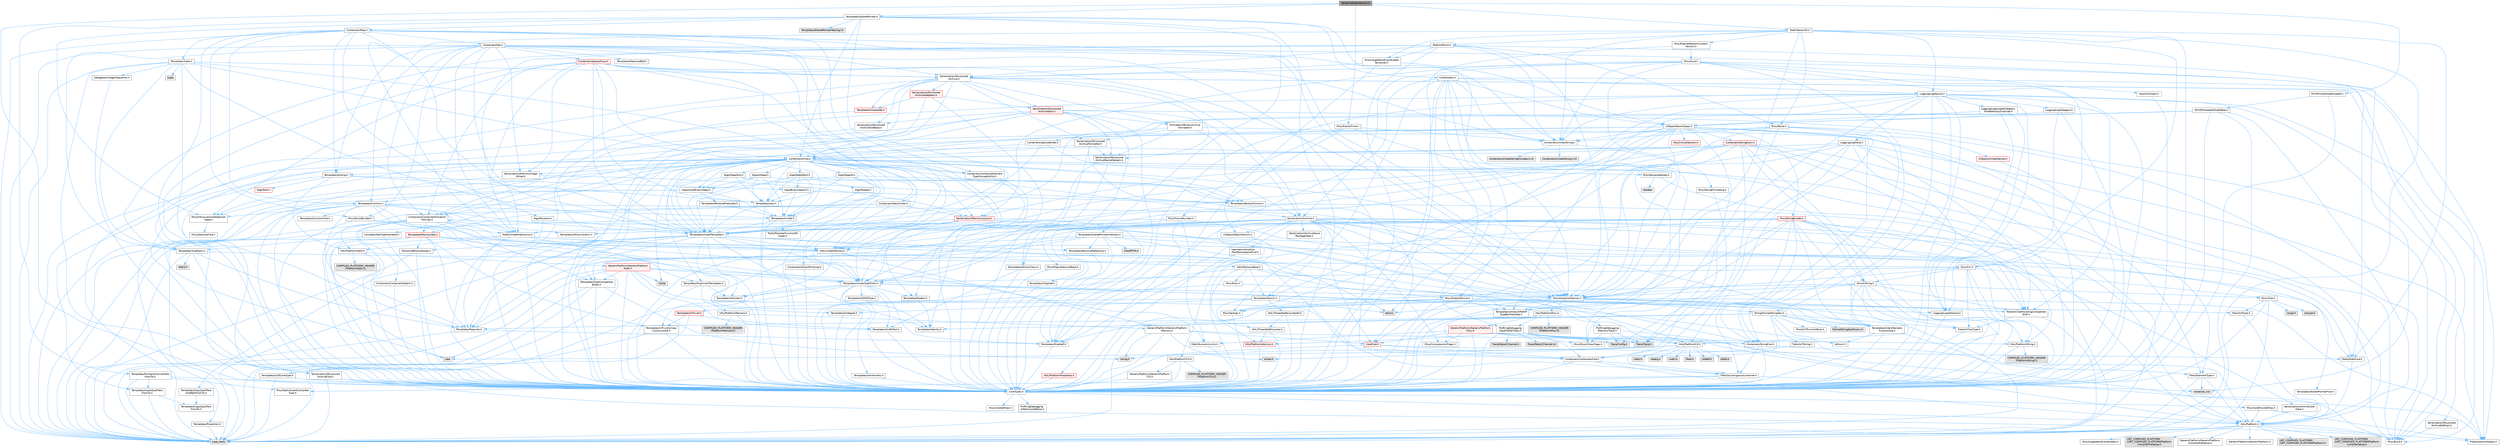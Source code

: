 digraph "IStretchableExtension.h"
{
 // INTERACTIVE_SVG=YES
 // LATEX_PDF_SIZE
  bgcolor="transparent";
  edge [fontname=Helvetica,fontsize=10,labelfontname=Helvetica,labelfontsize=10];
  node [fontname=Helvetica,fontsize=10,shape=box,height=0.2,width=0.4];
  Node1 [id="Node000001",label="IStretchableExtension.h",height=0.2,width=0.4,color="gray40", fillcolor="grey60", style="filled", fontcolor="black",tooltip=" "];
  Node1 -> Node2 [id="edge1_Node000001_Node000002",color="steelblue1",style="solid",tooltip=" "];
  Node2 [id="Node000002",label="CoreTypes.h",height=0.2,width=0.4,color="grey40", fillcolor="white", style="filled",URL="$dc/dec/CoreTypes_8h.html",tooltip=" "];
  Node2 -> Node3 [id="edge2_Node000002_Node000003",color="steelblue1",style="solid",tooltip=" "];
  Node3 [id="Node000003",label="HAL/Platform.h",height=0.2,width=0.4,color="grey40", fillcolor="white", style="filled",URL="$d9/dd0/Platform_8h.html",tooltip=" "];
  Node3 -> Node4 [id="edge3_Node000003_Node000004",color="steelblue1",style="solid",tooltip=" "];
  Node4 [id="Node000004",label="Misc/Build.h",height=0.2,width=0.4,color="grey40", fillcolor="white", style="filled",URL="$d3/dbb/Build_8h.html",tooltip=" "];
  Node3 -> Node5 [id="edge4_Node000003_Node000005",color="steelblue1",style="solid",tooltip=" "];
  Node5 [id="Node000005",label="Misc/LargeWorldCoordinates.h",height=0.2,width=0.4,color="grey40", fillcolor="white", style="filled",URL="$d2/dcb/LargeWorldCoordinates_8h.html",tooltip=" "];
  Node3 -> Node6 [id="edge5_Node000003_Node000006",color="steelblue1",style="solid",tooltip=" "];
  Node6 [id="Node000006",label="type_traits",height=0.2,width=0.4,color="grey60", fillcolor="#E0E0E0", style="filled",tooltip=" "];
  Node3 -> Node7 [id="edge6_Node000003_Node000007",color="steelblue1",style="solid",tooltip=" "];
  Node7 [id="Node000007",label="PreprocessorHelpers.h",height=0.2,width=0.4,color="grey40", fillcolor="white", style="filled",URL="$db/ddb/PreprocessorHelpers_8h.html",tooltip=" "];
  Node3 -> Node8 [id="edge7_Node000003_Node000008",color="steelblue1",style="solid",tooltip=" "];
  Node8 [id="Node000008",label="UBT_COMPILED_PLATFORM\l/UBT_COMPILED_PLATFORMPlatform\lCompilerPreSetup.h",height=0.2,width=0.4,color="grey60", fillcolor="#E0E0E0", style="filled",tooltip=" "];
  Node3 -> Node9 [id="edge8_Node000003_Node000009",color="steelblue1",style="solid",tooltip=" "];
  Node9 [id="Node000009",label="GenericPlatform/GenericPlatform\lCompilerPreSetup.h",height=0.2,width=0.4,color="grey40", fillcolor="white", style="filled",URL="$d9/dc8/GenericPlatformCompilerPreSetup_8h.html",tooltip=" "];
  Node3 -> Node10 [id="edge9_Node000003_Node000010",color="steelblue1",style="solid",tooltip=" "];
  Node10 [id="Node000010",label="GenericPlatform/GenericPlatform.h",height=0.2,width=0.4,color="grey40", fillcolor="white", style="filled",URL="$d6/d84/GenericPlatform_8h.html",tooltip=" "];
  Node3 -> Node11 [id="edge10_Node000003_Node000011",color="steelblue1",style="solid",tooltip=" "];
  Node11 [id="Node000011",label="UBT_COMPILED_PLATFORM\l/UBT_COMPILED_PLATFORMPlatform.h",height=0.2,width=0.4,color="grey60", fillcolor="#E0E0E0", style="filled",tooltip=" "];
  Node3 -> Node12 [id="edge11_Node000003_Node000012",color="steelblue1",style="solid",tooltip=" "];
  Node12 [id="Node000012",label="UBT_COMPILED_PLATFORM\l/UBT_COMPILED_PLATFORMPlatform\lCompilerSetup.h",height=0.2,width=0.4,color="grey60", fillcolor="#E0E0E0", style="filled",tooltip=" "];
  Node2 -> Node13 [id="edge12_Node000002_Node000013",color="steelblue1",style="solid",tooltip=" "];
  Node13 [id="Node000013",label="ProfilingDebugging\l/UMemoryDefines.h",height=0.2,width=0.4,color="grey40", fillcolor="white", style="filled",URL="$d2/da2/UMemoryDefines_8h.html",tooltip=" "];
  Node2 -> Node14 [id="edge13_Node000002_Node000014",color="steelblue1",style="solid",tooltip=" "];
  Node14 [id="Node000014",label="Misc/CoreMiscDefines.h",height=0.2,width=0.4,color="grey40", fillcolor="white", style="filled",URL="$da/d38/CoreMiscDefines_8h.html",tooltip=" "];
  Node14 -> Node3 [id="edge14_Node000014_Node000003",color="steelblue1",style="solid",tooltip=" "];
  Node14 -> Node7 [id="edge15_Node000014_Node000007",color="steelblue1",style="solid",tooltip=" "];
  Node2 -> Node15 [id="edge16_Node000002_Node000015",color="steelblue1",style="solid",tooltip=" "];
  Node15 [id="Node000015",label="Misc/CoreDefines.h",height=0.2,width=0.4,color="grey40", fillcolor="white", style="filled",URL="$d3/dd2/CoreDefines_8h.html",tooltip=" "];
  Node1 -> Node16 [id="edge17_Node000001_Node000016",color="steelblue1",style="solid",tooltip=" "];
  Node16 [id="Node000016",label="Templates/SharedPointer.h",height=0.2,width=0.4,color="grey40", fillcolor="white", style="filled",URL="$d2/d17/SharedPointer_8h.html",tooltip=" "];
  Node16 -> Node2 [id="edge18_Node000016_Node000002",color="steelblue1",style="solid",tooltip=" "];
  Node16 -> Node17 [id="edge19_Node000016_Node000017",color="steelblue1",style="solid",tooltip=" "];
  Node17 [id="Node000017",label="Misc/IntrusiveUnsetOptional\lState.h",height=0.2,width=0.4,color="grey40", fillcolor="white", style="filled",URL="$d2/d0a/IntrusiveUnsetOptionalState_8h.html",tooltip=" "];
  Node17 -> Node18 [id="edge20_Node000017_Node000018",color="steelblue1",style="solid",tooltip=" "];
  Node18 [id="Node000018",label="Misc/OptionalFwd.h",height=0.2,width=0.4,color="grey40", fillcolor="white", style="filled",URL="$dc/d50/OptionalFwd_8h.html",tooltip=" "];
  Node16 -> Node19 [id="edge21_Node000016_Node000019",color="steelblue1",style="solid",tooltip=" "];
  Node19 [id="Node000019",label="Templates/PointerIsConvertible\lFromTo.h",height=0.2,width=0.4,color="grey40", fillcolor="white", style="filled",URL="$d6/d65/PointerIsConvertibleFromTo_8h.html",tooltip=" "];
  Node19 -> Node2 [id="edge22_Node000019_Node000002",color="steelblue1",style="solid",tooltip=" "];
  Node19 -> Node20 [id="edge23_Node000019_Node000020",color="steelblue1",style="solid",tooltip=" "];
  Node20 [id="Node000020",label="Misc/StaticAssertComplete\lType.h",height=0.2,width=0.4,color="grey40", fillcolor="white", style="filled",URL="$d5/d4e/StaticAssertCompleteType_8h.html",tooltip=" "];
  Node19 -> Node21 [id="edge24_Node000019_Node000021",color="steelblue1",style="solid",tooltip=" "];
  Node21 [id="Node000021",label="Templates/LosesQualifiers\lFromTo.h",height=0.2,width=0.4,color="grey40", fillcolor="white", style="filled",URL="$d2/db3/LosesQualifiersFromTo_8h.html",tooltip=" "];
  Node21 -> Node22 [id="edge25_Node000021_Node000022",color="steelblue1",style="solid",tooltip=" "];
  Node22 [id="Node000022",label="Templates/CopyQualifiers\lFromTo.h",height=0.2,width=0.4,color="grey40", fillcolor="white", style="filled",URL="$d5/db4/CopyQualifiersFromTo_8h.html",tooltip=" "];
  Node21 -> Node6 [id="edge26_Node000021_Node000006",color="steelblue1",style="solid",tooltip=" "];
  Node19 -> Node6 [id="edge27_Node000019_Node000006",color="steelblue1",style="solid",tooltip=" "];
  Node16 -> Node23 [id="edge28_Node000016_Node000023",color="steelblue1",style="solid",tooltip=" "];
  Node23 [id="Node000023",label="Misc/AssertionMacros.h",height=0.2,width=0.4,color="grey40", fillcolor="white", style="filled",URL="$d0/dfa/AssertionMacros_8h.html",tooltip=" "];
  Node23 -> Node2 [id="edge29_Node000023_Node000002",color="steelblue1",style="solid",tooltip=" "];
  Node23 -> Node3 [id="edge30_Node000023_Node000003",color="steelblue1",style="solid",tooltip=" "];
  Node23 -> Node24 [id="edge31_Node000023_Node000024",color="steelblue1",style="solid",tooltip=" "];
  Node24 [id="Node000024",label="HAL/PlatformMisc.h",height=0.2,width=0.4,color="grey40", fillcolor="white", style="filled",URL="$d0/df5/PlatformMisc_8h.html",tooltip=" "];
  Node24 -> Node2 [id="edge32_Node000024_Node000002",color="steelblue1",style="solid",tooltip=" "];
  Node24 -> Node25 [id="edge33_Node000024_Node000025",color="steelblue1",style="solid",tooltip=" "];
  Node25 [id="Node000025",label="GenericPlatform/GenericPlatform\lMisc.h",height=0.2,width=0.4,color="red", fillcolor="#FFF0F0", style="filled",URL="$db/d9a/GenericPlatformMisc_8h.html",tooltip=" "];
  Node25 -> Node26 [id="edge34_Node000025_Node000026",color="steelblue1",style="solid",tooltip=" "];
  Node26 [id="Node000026",label="Containers/StringFwd.h",height=0.2,width=0.4,color="grey40", fillcolor="white", style="filled",URL="$df/d37/StringFwd_8h.html",tooltip=" "];
  Node26 -> Node2 [id="edge35_Node000026_Node000002",color="steelblue1",style="solid",tooltip=" "];
  Node26 -> Node27 [id="edge36_Node000026_Node000027",color="steelblue1",style="solid",tooltip=" "];
  Node27 [id="Node000027",label="Traits/ElementType.h",height=0.2,width=0.4,color="grey40", fillcolor="white", style="filled",URL="$d5/d4f/ElementType_8h.html",tooltip=" "];
  Node27 -> Node3 [id="edge37_Node000027_Node000003",color="steelblue1",style="solid",tooltip=" "];
  Node27 -> Node28 [id="edge38_Node000027_Node000028",color="steelblue1",style="solid",tooltip=" "];
  Node28 [id="Node000028",label="initializer_list",height=0.2,width=0.4,color="grey60", fillcolor="#E0E0E0", style="filled",tooltip=" "];
  Node27 -> Node6 [id="edge39_Node000027_Node000006",color="steelblue1",style="solid",tooltip=" "];
  Node26 -> Node29 [id="edge40_Node000026_Node000029",color="steelblue1",style="solid",tooltip=" "];
  Node29 [id="Node000029",label="Traits/IsContiguousContainer.h",height=0.2,width=0.4,color="grey40", fillcolor="white", style="filled",URL="$d5/d3c/IsContiguousContainer_8h.html",tooltip=" "];
  Node29 -> Node2 [id="edge41_Node000029_Node000002",color="steelblue1",style="solid",tooltip=" "];
  Node29 -> Node20 [id="edge42_Node000029_Node000020",color="steelblue1",style="solid",tooltip=" "];
  Node29 -> Node28 [id="edge43_Node000029_Node000028",color="steelblue1",style="solid",tooltip=" "];
  Node25 -> Node30 [id="edge44_Node000025_Node000030",color="steelblue1",style="solid",tooltip=" "];
  Node30 [id="Node000030",label="CoreFwd.h",height=0.2,width=0.4,color="red", fillcolor="#FFF0F0", style="filled",URL="$d1/d1e/CoreFwd_8h.html",tooltip=" "];
  Node30 -> Node2 [id="edge45_Node000030_Node000002",color="steelblue1",style="solid",tooltip=" "];
  Node30 -> Node31 [id="edge46_Node000030_Node000031",color="steelblue1",style="solid",tooltip=" "];
  Node31 [id="Node000031",label="Containers/ContainersFwd.h",height=0.2,width=0.4,color="grey40", fillcolor="white", style="filled",URL="$d4/d0a/ContainersFwd_8h.html",tooltip=" "];
  Node31 -> Node3 [id="edge47_Node000031_Node000003",color="steelblue1",style="solid",tooltip=" "];
  Node31 -> Node2 [id="edge48_Node000031_Node000002",color="steelblue1",style="solid",tooltip=" "];
  Node31 -> Node29 [id="edge49_Node000031_Node000029",color="steelblue1",style="solid",tooltip=" "];
  Node30 -> Node32 [id="edge50_Node000030_Node000032",color="steelblue1",style="solid",tooltip=" "];
  Node32 [id="Node000032",label="Math/MathFwd.h",height=0.2,width=0.4,color="grey40", fillcolor="white", style="filled",URL="$d2/d10/MathFwd_8h.html",tooltip=" "];
  Node32 -> Node3 [id="edge51_Node000032_Node000003",color="steelblue1",style="solid",tooltip=" "];
  Node25 -> Node2 [id="edge52_Node000025_Node000002",color="steelblue1",style="solid",tooltip=" "];
  Node25 -> Node35 [id="edge53_Node000025_Node000035",color="steelblue1",style="solid",tooltip=" "];
  Node35 [id="Node000035",label="HAL/PlatformCrt.h",height=0.2,width=0.4,color="grey40", fillcolor="white", style="filled",URL="$d8/d75/PlatformCrt_8h.html",tooltip=" "];
  Node35 -> Node36 [id="edge54_Node000035_Node000036",color="steelblue1",style="solid",tooltip=" "];
  Node36 [id="Node000036",label="new",height=0.2,width=0.4,color="grey60", fillcolor="#E0E0E0", style="filled",tooltip=" "];
  Node35 -> Node37 [id="edge55_Node000035_Node000037",color="steelblue1",style="solid",tooltip=" "];
  Node37 [id="Node000037",label="wchar.h",height=0.2,width=0.4,color="grey60", fillcolor="#E0E0E0", style="filled",tooltip=" "];
  Node35 -> Node38 [id="edge56_Node000035_Node000038",color="steelblue1",style="solid",tooltip=" "];
  Node38 [id="Node000038",label="stddef.h",height=0.2,width=0.4,color="grey60", fillcolor="#E0E0E0", style="filled",tooltip=" "];
  Node35 -> Node39 [id="edge57_Node000035_Node000039",color="steelblue1",style="solid",tooltip=" "];
  Node39 [id="Node000039",label="stdlib.h",height=0.2,width=0.4,color="grey60", fillcolor="#E0E0E0", style="filled",tooltip=" "];
  Node35 -> Node40 [id="edge58_Node000035_Node000040",color="steelblue1",style="solid",tooltip=" "];
  Node40 [id="Node000040",label="stdio.h",height=0.2,width=0.4,color="grey60", fillcolor="#E0E0E0", style="filled",tooltip=" "];
  Node35 -> Node41 [id="edge59_Node000035_Node000041",color="steelblue1",style="solid",tooltip=" "];
  Node41 [id="Node000041",label="stdarg.h",height=0.2,width=0.4,color="grey60", fillcolor="#E0E0E0", style="filled",tooltip=" "];
  Node35 -> Node42 [id="edge60_Node000035_Node000042",color="steelblue1",style="solid",tooltip=" "];
  Node42 [id="Node000042",label="math.h",height=0.2,width=0.4,color="grey60", fillcolor="#E0E0E0", style="filled",tooltip=" "];
  Node35 -> Node43 [id="edge61_Node000035_Node000043",color="steelblue1",style="solid",tooltip=" "];
  Node43 [id="Node000043",label="float.h",height=0.2,width=0.4,color="grey60", fillcolor="#E0E0E0", style="filled",tooltip=" "];
  Node35 -> Node44 [id="edge62_Node000035_Node000044",color="steelblue1",style="solid",tooltip=" "];
  Node44 [id="Node000044",label="string.h",height=0.2,width=0.4,color="grey60", fillcolor="#E0E0E0", style="filled",tooltip=" "];
  Node25 -> Node45 [id="edge63_Node000025_Node000045",color="steelblue1",style="solid",tooltip=" "];
  Node45 [id="Node000045",label="Math/NumericLimits.h",height=0.2,width=0.4,color="grey40", fillcolor="white", style="filled",URL="$df/d1b/NumericLimits_8h.html",tooltip=" "];
  Node45 -> Node2 [id="edge64_Node000045_Node000002",color="steelblue1",style="solid",tooltip=" "];
  Node25 -> Node46 [id="edge65_Node000025_Node000046",color="steelblue1",style="solid",tooltip=" "];
  Node46 [id="Node000046",label="Misc/CompressionFlags.h",height=0.2,width=0.4,color="grey40", fillcolor="white", style="filled",URL="$d9/d76/CompressionFlags_8h.html",tooltip=" "];
  Node25 -> Node47 [id="edge66_Node000025_Node000047",color="steelblue1",style="solid",tooltip=" "];
  Node47 [id="Node000047",label="Misc/EnumClassFlags.h",height=0.2,width=0.4,color="grey40", fillcolor="white", style="filled",URL="$d8/de7/EnumClassFlags_8h.html",tooltip=" "];
  Node24 -> Node50 [id="edge67_Node000024_Node000050",color="steelblue1",style="solid",tooltip=" "];
  Node50 [id="Node000050",label="COMPILED_PLATFORM_HEADER\l(PlatformMisc.h)",height=0.2,width=0.4,color="grey60", fillcolor="#E0E0E0", style="filled",tooltip=" "];
  Node24 -> Node51 [id="edge68_Node000024_Node000051",color="steelblue1",style="solid",tooltip=" "];
  Node51 [id="Node000051",label="ProfilingDebugging\l/CpuProfilerTrace.h",height=0.2,width=0.4,color="grey40", fillcolor="white", style="filled",URL="$da/dcb/CpuProfilerTrace_8h.html",tooltip=" "];
  Node51 -> Node2 [id="edge69_Node000051_Node000002",color="steelblue1",style="solid",tooltip=" "];
  Node51 -> Node31 [id="edge70_Node000051_Node000031",color="steelblue1",style="solid",tooltip=" "];
  Node51 -> Node52 [id="edge71_Node000051_Node000052",color="steelblue1",style="solid",tooltip=" "];
  Node52 [id="Node000052",label="HAL/PlatformAtomics.h",height=0.2,width=0.4,color="red", fillcolor="#FFF0F0", style="filled",URL="$d3/d36/PlatformAtomics_8h.html",tooltip=" "];
  Node52 -> Node2 [id="edge72_Node000052_Node000002",color="steelblue1",style="solid",tooltip=" "];
  Node51 -> Node7 [id="edge73_Node000051_Node000007",color="steelblue1",style="solid",tooltip=" "];
  Node51 -> Node4 [id="edge74_Node000051_Node000004",color="steelblue1",style="solid",tooltip=" "];
  Node51 -> Node55 [id="edge75_Node000051_Node000055",color="steelblue1",style="solid",tooltip=" "];
  Node55 [id="Node000055",label="Trace/Config.h",height=0.2,width=0.4,color="grey60", fillcolor="#E0E0E0", style="filled",tooltip=" "];
  Node51 -> Node56 [id="edge76_Node000051_Node000056",color="steelblue1",style="solid",tooltip=" "];
  Node56 [id="Node000056",label="Trace/Detail/Channel.h",height=0.2,width=0.4,color="grey60", fillcolor="#E0E0E0", style="filled",tooltip=" "];
  Node51 -> Node57 [id="edge77_Node000051_Node000057",color="steelblue1",style="solid",tooltip=" "];
  Node57 [id="Node000057",label="Trace/Detail/Channel.inl",height=0.2,width=0.4,color="grey60", fillcolor="#E0E0E0", style="filled",tooltip=" "];
  Node51 -> Node58 [id="edge78_Node000051_Node000058",color="steelblue1",style="solid",tooltip=" "];
  Node58 [id="Node000058",label="Trace/Trace.h",height=0.2,width=0.4,color="grey60", fillcolor="#E0E0E0", style="filled",tooltip=" "];
  Node23 -> Node7 [id="edge79_Node000023_Node000007",color="steelblue1",style="solid",tooltip=" "];
  Node23 -> Node59 [id="edge80_Node000023_Node000059",color="steelblue1",style="solid",tooltip=" "];
  Node59 [id="Node000059",label="Templates/EnableIf.h",height=0.2,width=0.4,color="grey40", fillcolor="white", style="filled",URL="$d7/d60/EnableIf_8h.html",tooltip=" "];
  Node59 -> Node2 [id="edge81_Node000059_Node000002",color="steelblue1",style="solid",tooltip=" "];
  Node23 -> Node60 [id="edge82_Node000023_Node000060",color="steelblue1",style="solid",tooltip=" "];
  Node60 [id="Node000060",label="Templates/IsArrayOrRefOf\lTypeByPredicate.h",height=0.2,width=0.4,color="grey40", fillcolor="white", style="filled",URL="$d6/da1/IsArrayOrRefOfTypeByPredicate_8h.html",tooltip=" "];
  Node60 -> Node2 [id="edge83_Node000060_Node000002",color="steelblue1",style="solid",tooltip=" "];
  Node23 -> Node61 [id="edge84_Node000023_Node000061",color="steelblue1",style="solid",tooltip=" "];
  Node61 [id="Node000061",label="Templates/IsValidVariadic\lFunctionArg.h",height=0.2,width=0.4,color="grey40", fillcolor="white", style="filled",URL="$d0/dc8/IsValidVariadicFunctionArg_8h.html",tooltip=" "];
  Node61 -> Node2 [id="edge85_Node000061_Node000002",color="steelblue1",style="solid",tooltip=" "];
  Node61 -> Node62 [id="edge86_Node000061_Node000062",color="steelblue1",style="solid",tooltip=" "];
  Node62 [id="Node000062",label="IsEnum.h",height=0.2,width=0.4,color="grey40", fillcolor="white", style="filled",URL="$d4/de5/IsEnum_8h.html",tooltip=" "];
  Node61 -> Node6 [id="edge87_Node000061_Node000006",color="steelblue1",style="solid",tooltip=" "];
  Node23 -> Node63 [id="edge88_Node000023_Node000063",color="steelblue1",style="solid",tooltip=" "];
  Node63 [id="Node000063",label="Traits/IsCharEncodingCompatible\lWith.h",height=0.2,width=0.4,color="grey40", fillcolor="white", style="filled",URL="$df/dd1/IsCharEncodingCompatibleWith_8h.html",tooltip=" "];
  Node63 -> Node6 [id="edge89_Node000063_Node000006",color="steelblue1",style="solid",tooltip=" "];
  Node63 -> Node64 [id="edge90_Node000063_Node000064",color="steelblue1",style="solid",tooltip=" "];
  Node64 [id="Node000064",label="Traits/IsCharType.h",height=0.2,width=0.4,color="grey40", fillcolor="white", style="filled",URL="$db/d51/IsCharType_8h.html",tooltip=" "];
  Node64 -> Node2 [id="edge91_Node000064_Node000002",color="steelblue1",style="solid",tooltip=" "];
  Node23 -> Node65 [id="edge92_Node000023_Node000065",color="steelblue1",style="solid",tooltip=" "];
  Node65 [id="Node000065",label="Misc/VarArgs.h",height=0.2,width=0.4,color="grey40", fillcolor="white", style="filled",URL="$d5/d6f/VarArgs_8h.html",tooltip=" "];
  Node65 -> Node2 [id="edge93_Node000065_Node000002",color="steelblue1",style="solid",tooltip=" "];
  Node23 -> Node66 [id="edge94_Node000023_Node000066",color="steelblue1",style="solid",tooltip=" "];
  Node66 [id="Node000066",label="String/FormatStringSan.h",height=0.2,width=0.4,color="grey40", fillcolor="white", style="filled",URL="$d3/d8b/FormatStringSan_8h.html",tooltip=" "];
  Node66 -> Node6 [id="edge95_Node000066_Node000006",color="steelblue1",style="solid",tooltip=" "];
  Node66 -> Node2 [id="edge96_Node000066_Node000002",color="steelblue1",style="solid",tooltip=" "];
  Node66 -> Node67 [id="edge97_Node000066_Node000067",color="steelblue1",style="solid",tooltip=" "];
  Node67 [id="Node000067",label="Templates/Requires.h",height=0.2,width=0.4,color="grey40", fillcolor="white", style="filled",URL="$dc/d96/Requires_8h.html",tooltip=" "];
  Node67 -> Node59 [id="edge98_Node000067_Node000059",color="steelblue1",style="solid",tooltip=" "];
  Node67 -> Node6 [id="edge99_Node000067_Node000006",color="steelblue1",style="solid",tooltip=" "];
  Node66 -> Node68 [id="edge100_Node000066_Node000068",color="steelblue1",style="solid",tooltip=" "];
  Node68 [id="Node000068",label="Templates/Identity.h",height=0.2,width=0.4,color="grey40", fillcolor="white", style="filled",URL="$d0/dd5/Identity_8h.html",tooltip=" "];
  Node66 -> Node61 [id="edge101_Node000066_Node000061",color="steelblue1",style="solid",tooltip=" "];
  Node66 -> Node64 [id="edge102_Node000066_Node000064",color="steelblue1",style="solid",tooltip=" "];
  Node66 -> Node69 [id="edge103_Node000066_Node000069",color="steelblue1",style="solid",tooltip=" "];
  Node69 [id="Node000069",label="Traits/IsTEnumAsByte.h",height=0.2,width=0.4,color="grey40", fillcolor="white", style="filled",URL="$d1/de6/IsTEnumAsByte_8h.html",tooltip=" "];
  Node66 -> Node70 [id="edge104_Node000066_Node000070",color="steelblue1",style="solid",tooltip=" "];
  Node70 [id="Node000070",label="Traits/IsTString.h",height=0.2,width=0.4,color="grey40", fillcolor="white", style="filled",URL="$d0/df8/IsTString_8h.html",tooltip=" "];
  Node70 -> Node31 [id="edge105_Node000070_Node000031",color="steelblue1",style="solid",tooltip=" "];
  Node66 -> Node31 [id="edge106_Node000066_Node000031",color="steelblue1",style="solid",tooltip=" "];
  Node66 -> Node71 [id="edge107_Node000066_Node000071",color="steelblue1",style="solid",tooltip=" "];
  Node71 [id="Node000071",label="FormatStringSanErrors.inl",height=0.2,width=0.4,color="grey60", fillcolor="#E0E0E0", style="filled",tooltip=" "];
  Node23 -> Node72 [id="edge108_Node000023_Node000072",color="steelblue1",style="solid",tooltip=" "];
  Node72 [id="Node000072",label="atomic",height=0.2,width=0.4,color="grey60", fillcolor="#E0E0E0", style="filled",tooltip=" "];
  Node16 -> Node73 [id="edge109_Node000016_Node000073",color="steelblue1",style="solid",tooltip=" "];
  Node73 [id="Node000073",label="HAL/UnrealMemory.h",height=0.2,width=0.4,color="grey40", fillcolor="white", style="filled",URL="$d9/d96/UnrealMemory_8h.html",tooltip=" "];
  Node73 -> Node2 [id="edge110_Node000073_Node000002",color="steelblue1",style="solid",tooltip=" "];
  Node73 -> Node74 [id="edge111_Node000073_Node000074",color="steelblue1",style="solid",tooltip=" "];
  Node74 [id="Node000074",label="GenericPlatform/GenericPlatform\lMemory.h",height=0.2,width=0.4,color="grey40", fillcolor="white", style="filled",URL="$dd/d22/GenericPlatformMemory_8h.html",tooltip=" "];
  Node74 -> Node30 [id="edge112_Node000074_Node000030",color="steelblue1",style="solid",tooltip=" "];
  Node74 -> Node2 [id="edge113_Node000074_Node000002",color="steelblue1",style="solid",tooltip=" "];
  Node74 -> Node75 [id="edge114_Node000074_Node000075",color="steelblue1",style="solid",tooltip=" "];
  Node75 [id="Node000075",label="HAL/PlatformString.h",height=0.2,width=0.4,color="grey40", fillcolor="white", style="filled",URL="$db/db5/PlatformString_8h.html",tooltip=" "];
  Node75 -> Node2 [id="edge115_Node000075_Node000002",color="steelblue1",style="solid",tooltip=" "];
  Node75 -> Node76 [id="edge116_Node000075_Node000076",color="steelblue1",style="solid",tooltip=" "];
  Node76 [id="Node000076",label="COMPILED_PLATFORM_HEADER\l(PlatformString.h)",height=0.2,width=0.4,color="grey60", fillcolor="#E0E0E0", style="filled",tooltip=" "];
  Node74 -> Node44 [id="edge117_Node000074_Node000044",color="steelblue1",style="solid",tooltip=" "];
  Node74 -> Node37 [id="edge118_Node000074_Node000037",color="steelblue1",style="solid",tooltip=" "];
  Node73 -> Node77 [id="edge119_Node000073_Node000077",color="steelblue1",style="solid",tooltip=" "];
  Node77 [id="Node000077",label="HAL/MemoryBase.h",height=0.2,width=0.4,color="grey40", fillcolor="white", style="filled",URL="$d6/d9f/MemoryBase_8h.html",tooltip=" "];
  Node77 -> Node2 [id="edge120_Node000077_Node000002",color="steelblue1",style="solid",tooltip=" "];
  Node77 -> Node52 [id="edge121_Node000077_Node000052",color="steelblue1",style="solid",tooltip=" "];
  Node77 -> Node35 [id="edge122_Node000077_Node000035",color="steelblue1",style="solid",tooltip=" "];
  Node77 -> Node78 [id="edge123_Node000077_Node000078",color="steelblue1",style="solid",tooltip=" "];
  Node78 [id="Node000078",label="Misc/Exec.h",height=0.2,width=0.4,color="grey40", fillcolor="white", style="filled",URL="$de/ddb/Exec_8h.html",tooltip=" "];
  Node78 -> Node2 [id="edge124_Node000078_Node000002",color="steelblue1",style="solid",tooltip=" "];
  Node78 -> Node23 [id="edge125_Node000078_Node000023",color="steelblue1",style="solid",tooltip=" "];
  Node77 -> Node79 [id="edge126_Node000077_Node000079",color="steelblue1",style="solid",tooltip=" "];
  Node79 [id="Node000079",label="Misc/OutputDevice.h",height=0.2,width=0.4,color="grey40", fillcolor="white", style="filled",URL="$d7/d32/OutputDevice_8h.html",tooltip=" "];
  Node79 -> Node30 [id="edge127_Node000079_Node000030",color="steelblue1",style="solid",tooltip=" "];
  Node79 -> Node2 [id="edge128_Node000079_Node000002",color="steelblue1",style="solid",tooltip=" "];
  Node79 -> Node80 [id="edge129_Node000079_Node000080",color="steelblue1",style="solid",tooltip=" "];
  Node80 [id="Node000080",label="Logging/LogVerbosity.h",height=0.2,width=0.4,color="grey40", fillcolor="white", style="filled",URL="$d2/d8f/LogVerbosity_8h.html",tooltip=" "];
  Node80 -> Node2 [id="edge130_Node000080_Node000002",color="steelblue1",style="solid",tooltip=" "];
  Node79 -> Node65 [id="edge131_Node000079_Node000065",color="steelblue1",style="solid",tooltip=" "];
  Node79 -> Node60 [id="edge132_Node000079_Node000060",color="steelblue1",style="solid",tooltip=" "];
  Node79 -> Node61 [id="edge133_Node000079_Node000061",color="steelblue1",style="solid",tooltip=" "];
  Node79 -> Node63 [id="edge134_Node000079_Node000063",color="steelblue1",style="solid",tooltip=" "];
  Node77 -> Node81 [id="edge135_Node000077_Node000081",color="steelblue1",style="solid",tooltip=" "];
  Node81 [id="Node000081",label="Templates/Atomic.h",height=0.2,width=0.4,color="grey40", fillcolor="white", style="filled",URL="$d3/d91/Atomic_8h.html",tooltip=" "];
  Node81 -> Node82 [id="edge136_Node000081_Node000082",color="steelblue1",style="solid",tooltip=" "];
  Node82 [id="Node000082",label="HAL/ThreadSafeCounter.h",height=0.2,width=0.4,color="grey40", fillcolor="white", style="filled",URL="$dc/dc9/ThreadSafeCounter_8h.html",tooltip=" "];
  Node82 -> Node2 [id="edge137_Node000082_Node000002",color="steelblue1",style="solid",tooltip=" "];
  Node82 -> Node52 [id="edge138_Node000082_Node000052",color="steelblue1",style="solid",tooltip=" "];
  Node81 -> Node83 [id="edge139_Node000081_Node000083",color="steelblue1",style="solid",tooltip=" "];
  Node83 [id="Node000083",label="HAL/ThreadSafeCounter64.h",height=0.2,width=0.4,color="grey40", fillcolor="white", style="filled",URL="$d0/d12/ThreadSafeCounter64_8h.html",tooltip=" "];
  Node83 -> Node2 [id="edge140_Node000083_Node000002",color="steelblue1",style="solid",tooltip=" "];
  Node83 -> Node82 [id="edge141_Node000083_Node000082",color="steelblue1",style="solid",tooltip=" "];
  Node81 -> Node84 [id="edge142_Node000081_Node000084",color="steelblue1",style="solid",tooltip=" "];
  Node84 [id="Node000084",label="Templates/IsIntegral.h",height=0.2,width=0.4,color="grey40", fillcolor="white", style="filled",URL="$da/d64/IsIntegral_8h.html",tooltip=" "];
  Node84 -> Node2 [id="edge143_Node000084_Node000002",color="steelblue1",style="solid",tooltip=" "];
  Node81 -> Node85 [id="edge144_Node000081_Node000085",color="steelblue1",style="solid",tooltip=" "];
  Node85 [id="Node000085",label="Templates/IsTrivial.h",height=0.2,width=0.4,color="red", fillcolor="#FFF0F0", style="filled",URL="$da/d4c/IsTrivial_8h.html",tooltip=" "];
  Node85 -> Node86 [id="edge145_Node000085_Node000086",color="steelblue1",style="solid",tooltip=" "];
  Node86 [id="Node000086",label="Templates/AndOrNot.h",height=0.2,width=0.4,color="grey40", fillcolor="white", style="filled",URL="$db/d0a/AndOrNot_8h.html",tooltip=" "];
  Node86 -> Node2 [id="edge146_Node000086_Node000002",color="steelblue1",style="solid",tooltip=" "];
  Node85 -> Node87 [id="edge147_Node000085_Node000087",color="steelblue1",style="solid",tooltip=" "];
  Node87 [id="Node000087",label="Templates/IsTriviallyCopy\lConstructible.h",height=0.2,width=0.4,color="grey40", fillcolor="white", style="filled",URL="$d3/d78/IsTriviallyCopyConstructible_8h.html",tooltip=" "];
  Node87 -> Node2 [id="edge148_Node000087_Node000002",color="steelblue1",style="solid",tooltip=" "];
  Node87 -> Node6 [id="edge149_Node000087_Node000006",color="steelblue1",style="solid",tooltip=" "];
  Node85 -> Node6 [id="edge150_Node000085_Node000006",color="steelblue1",style="solid",tooltip=" "];
  Node81 -> Node89 [id="edge151_Node000081_Node000089",color="steelblue1",style="solid",tooltip=" "];
  Node89 [id="Node000089",label="Traits/IntType.h",height=0.2,width=0.4,color="grey40", fillcolor="white", style="filled",URL="$d7/deb/IntType_8h.html",tooltip=" "];
  Node89 -> Node3 [id="edge152_Node000089_Node000003",color="steelblue1",style="solid",tooltip=" "];
  Node81 -> Node72 [id="edge153_Node000081_Node000072",color="steelblue1",style="solid",tooltip=" "];
  Node73 -> Node90 [id="edge154_Node000073_Node000090",color="steelblue1",style="solid",tooltip=" "];
  Node90 [id="Node000090",label="HAL/PlatformMemory.h",height=0.2,width=0.4,color="grey40", fillcolor="white", style="filled",URL="$de/d68/PlatformMemory_8h.html",tooltip=" "];
  Node90 -> Node2 [id="edge155_Node000090_Node000002",color="steelblue1",style="solid",tooltip=" "];
  Node90 -> Node74 [id="edge156_Node000090_Node000074",color="steelblue1",style="solid",tooltip=" "];
  Node90 -> Node91 [id="edge157_Node000090_Node000091",color="steelblue1",style="solid",tooltip=" "];
  Node91 [id="Node000091",label="COMPILED_PLATFORM_HEADER\l(PlatformMemory.h)",height=0.2,width=0.4,color="grey60", fillcolor="#E0E0E0", style="filled",tooltip=" "];
  Node73 -> Node92 [id="edge158_Node000073_Node000092",color="steelblue1",style="solid",tooltip=" "];
  Node92 [id="Node000092",label="ProfilingDebugging\l/MemoryTrace.h",height=0.2,width=0.4,color="grey40", fillcolor="white", style="filled",URL="$da/dd7/MemoryTrace_8h.html",tooltip=" "];
  Node92 -> Node3 [id="edge159_Node000092_Node000003",color="steelblue1",style="solid",tooltip=" "];
  Node92 -> Node47 [id="edge160_Node000092_Node000047",color="steelblue1",style="solid",tooltip=" "];
  Node92 -> Node55 [id="edge161_Node000092_Node000055",color="steelblue1",style="solid",tooltip=" "];
  Node92 -> Node58 [id="edge162_Node000092_Node000058",color="steelblue1",style="solid",tooltip=" "];
  Node73 -> Node93 [id="edge163_Node000073_Node000093",color="steelblue1",style="solid",tooltip=" "];
  Node93 [id="Node000093",label="Templates/IsPointer.h",height=0.2,width=0.4,color="grey40", fillcolor="white", style="filled",URL="$d7/d05/IsPointer_8h.html",tooltip=" "];
  Node93 -> Node2 [id="edge164_Node000093_Node000002",color="steelblue1",style="solid",tooltip=" "];
  Node16 -> Node94 [id="edge165_Node000016_Node000094",color="steelblue1",style="solid",tooltip=" "];
  Node94 [id="Node000094",label="Containers/Array.h",height=0.2,width=0.4,color="grey40", fillcolor="white", style="filled",URL="$df/dd0/Array_8h.html",tooltip=" "];
  Node94 -> Node2 [id="edge166_Node000094_Node000002",color="steelblue1",style="solid",tooltip=" "];
  Node94 -> Node23 [id="edge167_Node000094_Node000023",color="steelblue1",style="solid",tooltip=" "];
  Node94 -> Node17 [id="edge168_Node000094_Node000017",color="steelblue1",style="solid",tooltip=" "];
  Node94 -> Node95 [id="edge169_Node000094_Node000095",color="steelblue1",style="solid",tooltip=" "];
  Node95 [id="Node000095",label="Misc/ReverseIterate.h",height=0.2,width=0.4,color="grey40", fillcolor="white", style="filled",URL="$db/de3/ReverseIterate_8h.html",tooltip=" "];
  Node95 -> Node3 [id="edge170_Node000095_Node000003",color="steelblue1",style="solid",tooltip=" "];
  Node95 -> Node96 [id="edge171_Node000095_Node000096",color="steelblue1",style="solid",tooltip=" "];
  Node96 [id="Node000096",label="iterator",height=0.2,width=0.4,color="grey60", fillcolor="#E0E0E0", style="filled",tooltip=" "];
  Node94 -> Node73 [id="edge172_Node000094_Node000073",color="steelblue1",style="solid",tooltip=" "];
  Node94 -> Node97 [id="edge173_Node000094_Node000097",color="steelblue1",style="solid",tooltip=" "];
  Node97 [id="Node000097",label="Templates/UnrealTypeTraits.h",height=0.2,width=0.4,color="grey40", fillcolor="white", style="filled",URL="$d2/d2d/UnrealTypeTraits_8h.html",tooltip=" "];
  Node97 -> Node2 [id="edge174_Node000097_Node000002",color="steelblue1",style="solid",tooltip=" "];
  Node97 -> Node93 [id="edge175_Node000097_Node000093",color="steelblue1",style="solid",tooltip=" "];
  Node97 -> Node23 [id="edge176_Node000097_Node000023",color="steelblue1",style="solid",tooltip=" "];
  Node97 -> Node86 [id="edge177_Node000097_Node000086",color="steelblue1",style="solid",tooltip=" "];
  Node97 -> Node59 [id="edge178_Node000097_Node000059",color="steelblue1",style="solid",tooltip=" "];
  Node97 -> Node98 [id="edge179_Node000097_Node000098",color="steelblue1",style="solid",tooltip=" "];
  Node98 [id="Node000098",label="Templates/IsArithmetic.h",height=0.2,width=0.4,color="grey40", fillcolor="white", style="filled",URL="$d2/d5d/IsArithmetic_8h.html",tooltip=" "];
  Node98 -> Node2 [id="edge180_Node000098_Node000002",color="steelblue1",style="solid",tooltip=" "];
  Node97 -> Node62 [id="edge181_Node000097_Node000062",color="steelblue1",style="solid",tooltip=" "];
  Node97 -> Node99 [id="edge182_Node000097_Node000099",color="steelblue1",style="solid",tooltip=" "];
  Node99 [id="Node000099",label="Templates/Models.h",height=0.2,width=0.4,color="grey40", fillcolor="white", style="filled",URL="$d3/d0c/Models_8h.html",tooltip=" "];
  Node99 -> Node68 [id="edge183_Node000099_Node000068",color="steelblue1",style="solid",tooltip=" "];
  Node97 -> Node100 [id="edge184_Node000097_Node000100",color="steelblue1",style="solid",tooltip=" "];
  Node100 [id="Node000100",label="Templates/IsPODType.h",height=0.2,width=0.4,color="grey40", fillcolor="white", style="filled",URL="$d7/db1/IsPODType_8h.html",tooltip=" "];
  Node100 -> Node2 [id="edge185_Node000100_Node000002",color="steelblue1",style="solid",tooltip=" "];
  Node97 -> Node101 [id="edge186_Node000097_Node000101",color="steelblue1",style="solid",tooltip=" "];
  Node101 [id="Node000101",label="Templates/IsUECoreType.h",height=0.2,width=0.4,color="grey40", fillcolor="white", style="filled",URL="$d1/db8/IsUECoreType_8h.html",tooltip=" "];
  Node101 -> Node2 [id="edge187_Node000101_Node000002",color="steelblue1",style="solid",tooltip=" "];
  Node101 -> Node6 [id="edge188_Node000101_Node000006",color="steelblue1",style="solid",tooltip=" "];
  Node97 -> Node87 [id="edge189_Node000097_Node000087",color="steelblue1",style="solid",tooltip=" "];
  Node94 -> Node102 [id="edge190_Node000094_Node000102",color="steelblue1",style="solid",tooltip=" "];
  Node102 [id="Node000102",label="Templates/UnrealTemplate.h",height=0.2,width=0.4,color="grey40", fillcolor="white", style="filled",URL="$d4/d24/UnrealTemplate_8h.html",tooltip=" "];
  Node102 -> Node2 [id="edge191_Node000102_Node000002",color="steelblue1",style="solid",tooltip=" "];
  Node102 -> Node93 [id="edge192_Node000102_Node000093",color="steelblue1",style="solid",tooltip=" "];
  Node102 -> Node73 [id="edge193_Node000102_Node000073",color="steelblue1",style="solid",tooltip=" "];
  Node102 -> Node103 [id="edge194_Node000102_Node000103",color="steelblue1",style="solid",tooltip=" "];
  Node103 [id="Node000103",label="Templates/CopyQualifiers\lAndRefsFromTo.h",height=0.2,width=0.4,color="grey40", fillcolor="white", style="filled",URL="$d3/db3/CopyQualifiersAndRefsFromTo_8h.html",tooltip=" "];
  Node103 -> Node22 [id="edge195_Node000103_Node000022",color="steelblue1",style="solid",tooltip=" "];
  Node102 -> Node97 [id="edge196_Node000102_Node000097",color="steelblue1",style="solid",tooltip=" "];
  Node102 -> Node104 [id="edge197_Node000102_Node000104",color="steelblue1",style="solid",tooltip=" "];
  Node104 [id="Node000104",label="Templates/RemoveReference.h",height=0.2,width=0.4,color="grey40", fillcolor="white", style="filled",URL="$da/dbe/RemoveReference_8h.html",tooltip=" "];
  Node104 -> Node2 [id="edge198_Node000104_Node000002",color="steelblue1",style="solid",tooltip=" "];
  Node102 -> Node67 [id="edge199_Node000102_Node000067",color="steelblue1",style="solid",tooltip=" "];
  Node102 -> Node105 [id="edge200_Node000102_Node000105",color="steelblue1",style="solid",tooltip=" "];
  Node105 [id="Node000105",label="Templates/TypeCompatible\lBytes.h",height=0.2,width=0.4,color="grey40", fillcolor="white", style="filled",URL="$df/d0a/TypeCompatibleBytes_8h.html",tooltip=" "];
  Node105 -> Node2 [id="edge201_Node000105_Node000002",color="steelblue1",style="solid",tooltip=" "];
  Node105 -> Node44 [id="edge202_Node000105_Node000044",color="steelblue1",style="solid",tooltip=" "];
  Node105 -> Node36 [id="edge203_Node000105_Node000036",color="steelblue1",style="solid",tooltip=" "];
  Node105 -> Node6 [id="edge204_Node000105_Node000006",color="steelblue1",style="solid",tooltip=" "];
  Node102 -> Node68 [id="edge205_Node000102_Node000068",color="steelblue1",style="solid",tooltip=" "];
  Node102 -> Node29 [id="edge206_Node000102_Node000029",color="steelblue1",style="solid",tooltip=" "];
  Node102 -> Node106 [id="edge207_Node000102_Node000106",color="steelblue1",style="solid",tooltip=" "];
  Node106 [id="Node000106",label="Traits/UseBitwiseSwap.h",height=0.2,width=0.4,color="grey40", fillcolor="white", style="filled",URL="$db/df3/UseBitwiseSwap_8h.html",tooltip=" "];
  Node106 -> Node2 [id="edge208_Node000106_Node000002",color="steelblue1",style="solid",tooltip=" "];
  Node106 -> Node6 [id="edge209_Node000106_Node000006",color="steelblue1",style="solid",tooltip=" "];
  Node102 -> Node6 [id="edge210_Node000102_Node000006",color="steelblue1",style="solid",tooltip=" "];
  Node94 -> Node107 [id="edge211_Node000094_Node000107",color="steelblue1",style="solid",tooltip=" "];
  Node107 [id="Node000107",label="Containers/AllowShrinking.h",height=0.2,width=0.4,color="grey40", fillcolor="white", style="filled",URL="$d7/d1a/AllowShrinking_8h.html",tooltip=" "];
  Node107 -> Node2 [id="edge212_Node000107_Node000002",color="steelblue1",style="solid",tooltip=" "];
  Node94 -> Node108 [id="edge213_Node000094_Node000108",color="steelblue1",style="solid",tooltip=" "];
  Node108 [id="Node000108",label="Containers/ContainerAllocation\lPolicies.h",height=0.2,width=0.4,color="grey40", fillcolor="white", style="filled",URL="$d7/dff/ContainerAllocationPolicies_8h.html",tooltip=" "];
  Node108 -> Node2 [id="edge214_Node000108_Node000002",color="steelblue1",style="solid",tooltip=" "];
  Node108 -> Node109 [id="edge215_Node000108_Node000109",color="steelblue1",style="solid",tooltip=" "];
  Node109 [id="Node000109",label="Containers/ContainerHelpers.h",height=0.2,width=0.4,color="grey40", fillcolor="white", style="filled",URL="$d7/d33/ContainerHelpers_8h.html",tooltip=" "];
  Node109 -> Node2 [id="edge216_Node000109_Node000002",color="steelblue1",style="solid",tooltip=" "];
  Node108 -> Node108 [id="edge217_Node000108_Node000108",color="steelblue1",style="solid",tooltip=" "];
  Node108 -> Node110 [id="edge218_Node000108_Node000110",color="steelblue1",style="solid",tooltip=" "];
  Node110 [id="Node000110",label="HAL/PlatformMath.h",height=0.2,width=0.4,color="grey40", fillcolor="white", style="filled",URL="$dc/d53/PlatformMath_8h.html",tooltip=" "];
  Node110 -> Node2 [id="edge219_Node000110_Node000002",color="steelblue1",style="solid",tooltip=" "];
  Node110 -> Node111 [id="edge220_Node000110_Node000111",color="steelblue1",style="solid",tooltip=" "];
  Node111 [id="Node000111",label="GenericPlatform/GenericPlatform\lMath.h",height=0.2,width=0.4,color="red", fillcolor="#FFF0F0", style="filled",URL="$d5/d79/GenericPlatformMath_8h.html",tooltip=" "];
  Node111 -> Node2 [id="edge221_Node000111_Node000002",color="steelblue1",style="solid",tooltip=" "];
  Node111 -> Node31 [id="edge222_Node000111_Node000031",color="steelblue1",style="solid",tooltip=" "];
  Node111 -> Node35 [id="edge223_Node000111_Node000035",color="steelblue1",style="solid",tooltip=" "];
  Node111 -> Node86 [id="edge224_Node000111_Node000086",color="steelblue1",style="solid",tooltip=" "];
  Node111 -> Node97 [id="edge225_Node000111_Node000097",color="steelblue1",style="solid",tooltip=" "];
  Node111 -> Node67 [id="edge226_Node000111_Node000067",color="steelblue1",style="solid",tooltip=" "];
  Node111 -> Node105 [id="edge227_Node000111_Node000105",color="steelblue1",style="solid",tooltip=" "];
  Node111 -> Node116 [id="edge228_Node000111_Node000116",color="steelblue1",style="solid",tooltip=" "];
  Node116 [id="Node000116",label="limits",height=0.2,width=0.4,color="grey60", fillcolor="#E0E0E0", style="filled",tooltip=" "];
  Node111 -> Node6 [id="edge229_Node000111_Node000006",color="steelblue1",style="solid",tooltip=" "];
  Node110 -> Node117 [id="edge230_Node000110_Node000117",color="steelblue1",style="solid",tooltip=" "];
  Node117 [id="Node000117",label="COMPILED_PLATFORM_HEADER\l(PlatformMath.h)",height=0.2,width=0.4,color="grey60", fillcolor="#E0E0E0", style="filled",tooltip=" "];
  Node108 -> Node73 [id="edge231_Node000108_Node000073",color="steelblue1",style="solid",tooltip=" "];
  Node108 -> Node45 [id="edge232_Node000108_Node000045",color="steelblue1",style="solid",tooltip=" "];
  Node108 -> Node23 [id="edge233_Node000108_Node000023",color="steelblue1",style="solid",tooltip=" "];
  Node108 -> Node118 [id="edge234_Node000108_Node000118",color="steelblue1",style="solid",tooltip=" "];
  Node118 [id="Node000118",label="Templates/IsPolymorphic.h",height=0.2,width=0.4,color="grey40", fillcolor="white", style="filled",URL="$dc/d20/IsPolymorphic_8h.html",tooltip=" "];
  Node108 -> Node119 [id="edge235_Node000108_Node000119",color="steelblue1",style="solid",tooltip=" "];
  Node119 [id="Node000119",label="Templates/MemoryOps.h",height=0.2,width=0.4,color="red", fillcolor="#FFF0F0", style="filled",URL="$db/dea/MemoryOps_8h.html",tooltip=" "];
  Node119 -> Node2 [id="edge236_Node000119_Node000002",color="steelblue1",style="solid",tooltip=" "];
  Node119 -> Node73 [id="edge237_Node000119_Node000073",color="steelblue1",style="solid",tooltip=" "];
  Node119 -> Node87 [id="edge238_Node000119_Node000087",color="steelblue1",style="solid",tooltip=" "];
  Node119 -> Node67 [id="edge239_Node000119_Node000067",color="steelblue1",style="solid",tooltip=" "];
  Node119 -> Node97 [id="edge240_Node000119_Node000097",color="steelblue1",style="solid",tooltip=" "];
  Node119 -> Node106 [id="edge241_Node000119_Node000106",color="steelblue1",style="solid",tooltip=" "];
  Node119 -> Node36 [id="edge242_Node000119_Node000036",color="steelblue1",style="solid",tooltip=" "];
  Node119 -> Node6 [id="edge243_Node000119_Node000006",color="steelblue1",style="solid",tooltip=" "];
  Node108 -> Node105 [id="edge244_Node000108_Node000105",color="steelblue1",style="solid",tooltip=" "];
  Node108 -> Node6 [id="edge245_Node000108_Node000006",color="steelblue1",style="solid",tooltip=" "];
  Node94 -> Node120 [id="edge246_Node000094_Node000120",color="steelblue1",style="solid",tooltip=" "];
  Node120 [id="Node000120",label="Containers/ContainerElement\lTypeCompatibility.h",height=0.2,width=0.4,color="grey40", fillcolor="white", style="filled",URL="$df/ddf/ContainerElementTypeCompatibility_8h.html",tooltip=" "];
  Node120 -> Node2 [id="edge247_Node000120_Node000002",color="steelblue1",style="solid",tooltip=" "];
  Node120 -> Node97 [id="edge248_Node000120_Node000097",color="steelblue1",style="solid",tooltip=" "];
  Node94 -> Node121 [id="edge249_Node000094_Node000121",color="steelblue1",style="solid",tooltip=" "];
  Node121 [id="Node000121",label="Serialization/Archive.h",height=0.2,width=0.4,color="grey40", fillcolor="white", style="filled",URL="$d7/d3b/Archive_8h.html",tooltip=" "];
  Node121 -> Node30 [id="edge250_Node000121_Node000030",color="steelblue1",style="solid",tooltip=" "];
  Node121 -> Node2 [id="edge251_Node000121_Node000002",color="steelblue1",style="solid",tooltip=" "];
  Node121 -> Node122 [id="edge252_Node000121_Node000122",color="steelblue1",style="solid",tooltip=" "];
  Node122 [id="Node000122",label="HAL/PlatformProperties.h",height=0.2,width=0.4,color="red", fillcolor="#FFF0F0", style="filled",URL="$d9/db0/PlatformProperties_8h.html",tooltip=" "];
  Node122 -> Node2 [id="edge253_Node000122_Node000002",color="steelblue1",style="solid",tooltip=" "];
  Node121 -> Node125 [id="edge254_Node000121_Node000125",color="steelblue1",style="solid",tooltip=" "];
  Node125 [id="Node000125",label="Internationalization\l/TextNamespaceFwd.h",height=0.2,width=0.4,color="grey40", fillcolor="white", style="filled",URL="$d8/d97/TextNamespaceFwd_8h.html",tooltip=" "];
  Node125 -> Node2 [id="edge255_Node000125_Node000002",color="steelblue1",style="solid",tooltip=" "];
  Node121 -> Node32 [id="edge256_Node000121_Node000032",color="steelblue1",style="solid",tooltip=" "];
  Node121 -> Node23 [id="edge257_Node000121_Node000023",color="steelblue1",style="solid",tooltip=" "];
  Node121 -> Node4 [id="edge258_Node000121_Node000004",color="steelblue1",style="solid",tooltip=" "];
  Node121 -> Node46 [id="edge259_Node000121_Node000046",color="steelblue1",style="solid",tooltip=" "];
  Node121 -> Node126 [id="edge260_Node000121_Node000126",color="steelblue1",style="solid",tooltip=" "];
  Node126 [id="Node000126",label="Misc/EngineVersionBase.h",height=0.2,width=0.4,color="grey40", fillcolor="white", style="filled",URL="$d5/d2b/EngineVersionBase_8h.html",tooltip=" "];
  Node126 -> Node2 [id="edge261_Node000126_Node000002",color="steelblue1",style="solid",tooltip=" "];
  Node121 -> Node65 [id="edge262_Node000121_Node000065",color="steelblue1",style="solid",tooltip=" "];
  Node121 -> Node127 [id="edge263_Node000121_Node000127",color="steelblue1",style="solid",tooltip=" "];
  Node127 [id="Node000127",label="Serialization/ArchiveCook\lData.h",height=0.2,width=0.4,color="grey40", fillcolor="white", style="filled",URL="$dc/db6/ArchiveCookData_8h.html",tooltip=" "];
  Node127 -> Node3 [id="edge264_Node000127_Node000003",color="steelblue1",style="solid",tooltip=" "];
  Node121 -> Node128 [id="edge265_Node000121_Node000128",color="steelblue1",style="solid",tooltip=" "];
  Node128 [id="Node000128",label="Serialization/ArchiveSave\lPackageData.h",height=0.2,width=0.4,color="grey40", fillcolor="white", style="filled",URL="$d1/d37/ArchiveSavePackageData_8h.html",tooltip=" "];
  Node121 -> Node59 [id="edge266_Node000121_Node000059",color="steelblue1",style="solid",tooltip=" "];
  Node121 -> Node60 [id="edge267_Node000121_Node000060",color="steelblue1",style="solid",tooltip=" "];
  Node121 -> Node129 [id="edge268_Node000121_Node000129",color="steelblue1",style="solid",tooltip=" "];
  Node129 [id="Node000129",label="Templates/IsEnumClass.h",height=0.2,width=0.4,color="grey40", fillcolor="white", style="filled",URL="$d7/d15/IsEnumClass_8h.html",tooltip=" "];
  Node129 -> Node2 [id="edge269_Node000129_Node000002",color="steelblue1",style="solid",tooltip=" "];
  Node129 -> Node86 [id="edge270_Node000129_Node000086",color="steelblue1",style="solid",tooltip=" "];
  Node121 -> Node115 [id="edge271_Node000121_Node000115",color="steelblue1",style="solid",tooltip=" "];
  Node115 [id="Node000115",label="Templates/IsSigned.h",height=0.2,width=0.4,color="grey40", fillcolor="white", style="filled",URL="$d8/dd8/IsSigned_8h.html",tooltip=" "];
  Node115 -> Node2 [id="edge272_Node000115_Node000002",color="steelblue1",style="solid",tooltip=" "];
  Node121 -> Node61 [id="edge273_Node000121_Node000061",color="steelblue1",style="solid",tooltip=" "];
  Node121 -> Node102 [id="edge274_Node000121_Node000102",color="steelblue1",style="solid",tooltip=" "];
  Node121 -> Node63 [id="edge275_Node000121_Node000063",color="steelblue1",style="solid",tooltip=" "];
  Node121 -> Node130 [id="edge276_Node000121_Node000130",color="steelblue1",style="solid",tooltip=" "];
  Node130 [id="Node000130",label="UObject/ObjectVersion.h",height=0.2,width=0.4,color="grey40", fillcolor="white", style="filled",URL="$da/d63/ObjectVersion_8h.html",tooltip=" "];
  Node130 -> Node2 [id="edge277_Node000130_Node000002",color="steelblue1",style="solid",tooltip=" "];
  Node94 -> Node131 [id="edge278_Node000094_Node000131",color="steelblue1",style="solid",tooltip=" "];
  Node131 [id="Node000131",label="Serialization/MemoryImage\lWriter.h",height=0.2,width=0.4,color="grey40", fillcolor="white", style="filled",URL="$d0/d08/MemoryImageWriter_8h.html",tooltip=" "];
  Node131 -> Node2 [id="edge279_Node000131_Node000002",color="steelblue1",style="solid",tooltip=" "];
  Node131 -> Node132 [id="edge280_Node000131_Node000132",color="steelblue1",style="solid",tooltip=" "];
  Node132 [id="Node000132",label="Serialization/MemoryLayout.h",height=0.2,width=0.4,color="red", fillcolor="#FFF0F0", style="filled",URL="$d7/d66/MemoryLayout_8h.html",tooltip=" "];
  Node132 -> Node26 [id="edge281_Node000132_Node000026",color="steelblue1",style="solid",tooltip=" "];
  Node132 -> Node73 [id="edge282_Node000132_Node000073",color="steelblue1",style="solid",tooltip=" "];
  Node132 -> Node59 [id="edge283_Node000132_Node000059",color="steelblue1",style="solid",tooltip=" "];
  Node132 -> Node118 [id="edge284_Node000132_Node000118",color="steelblue1",style="solid",tooltip=" "];
  Node132 -> Node99 [id="edge285_Node000132_Node000099",color="steelblue1",style="solid",tooltip=" "];
  Node132 -> Node102 [id="edge286_Node000132_Node000102",color="steelblue1",style="solid",tooltip=" "];
  Node94 -> Node145 [id="edge287_Node000094_Node000145",color="steelblue1",style="solid",tooltip=" "];
  Node145 [id="Node000145",label="Algo/Heapify.h",height=0.2,width=0.4,color="grey40", fillcolor="white", style="filled",URL="$d0/d2a/Heapify_8h.html",tooltip=" "];
  Node145 -> Node146 [id="edge288_Node000145_Node000146",color="steelblue1",style="solid",tooltip=" "];
  Node146 [id="Node000146",label="Algo/Impl/BinaryHeap.h",height=0.2,width=0.4,color="grey40", fillcolor="white", style="filled",URL="$d7/da3/Algo_2Impl_2BinaryHeap_8h.html",tooltip=" "];
  Node146 -> Node147 [id="edge289_Node000146_Node000147",color="steelblue1",style="solid",tooltip=" "];
  Node147 [id="Node000147",label="Templates/Invoke.h",height=0.2,width=0.4,color="grey40", fillcolor="white", style="filled",URL="$d7/deb/Invoke_8h.html",tooltip=" "];
  Node147 -> Node2 [id="edge290_Node000147_Node000002",color="steelblue1",style="solid",tooltip=" "];
  Node147 -> Node148 [id="edge291_Node000147_Node000148",color="steelblue1",style="solid",tooltip=" "];
  Node148 [id="Node000148",label="Traits/MemberFunctionPtr\lOuter.h",height=0.2,width=0.4,color="grey40", fillcolor="white", style="filled",URL="$db/da7/MemberFunctionPtrOuter_8h.html",tooltip=" "];
  Node147 -> Node102 [id="edge292_Node000147_Node000102",color="steelblue1",style="solid",tooltip=" "];
  Node147 -> Node6 [id="edge293_Node000147_Node000006",color="steelblue1",style="solid",tooltip=" "];
  Node146 -> Node149 [id="edge294_Node000146_Node000149",color="steelblue1",style="solid",tooltip=" "];
  Node149 [id="Node000149",label="Templates/Projection.h",height=0.2,width=0.4,color="grey40", fillcolor="white", style="filled",URL="$d7/df0/Projection_8h.html",tooltip=" "];
  Node149 -> Node6 [id="edge295_Node000149_Node000006",color="steelblue1",style="solid",tooltip=" "];
  Node146 -> Node150 [id="edge296_Node000146_Node000150",color="steelblue1",style="solid",tooltip=" "];
  Node150 [id="Node000150",label="Templates/ReversePredicate.h",height=0.2,width=0.4,color="grey40", fillcolor="white", style="filled",URL="$d8/d28/ReversePredicate_8h.html",tooltip=" "];
  Node150 -> Node147 [id="edge297_Node000150_Node000147",color="steelblue1",style="solid",tooltip=" "];
  Node150 -> Node102 [id="edge298_Node000150_Node000102",color="steelblue1",style="solid",tooltip=" "];
  Node146 -> Node6 [id="edge299_Node000146_Node000006",color="steelblue1",style="solid",tooltip=" "];
  Node145 -> Node151 [id="edge300_Node000145_Node000151",color="steelblue1",style="solid",tooltip=" "];
  Node151 [id="Node000151",label="Templates/IdentityFunctor.h",height=0.2,width=0.4,color="grey40", fillcolor="white", style="filled",URL="$d7/d2e/IdentityFunctor_8h.html",tooltip=" "];
  Node151 -> Node3 [id="edge301_Node000151_Node000003",color="steelblue1",style="solid",tooltip=" "];
  Node145 -> Node147 [id="edge302_Node000145_Node000147",color="steelblue1",style="solid",tooltip=" "];
  Node145 -> Node152 [id="edge303_Node000145_Node000152",color="steelblue1",style="solid",tooltip=" "];
  Node152 [id="Node000152",label="Templates/Less.h",height=0.2,width=0.4,color="grey40", fillcolor="white", style="filled",URL="$de/dc8/Less_8h.html",tooltip=" "];
  Node152 -> Node2 [id="edge304_Node000152_Node000002",color="steelblue1",style="solid",tooltip=" "];
  Node152 -> Node102 [id="edge305_Node000152_Node000102",color="steelblue1",style="solid",tooltip=" "];
  Node145 -> Node102 [id="edge306_Node000145_Node000102",color="steelblue1",style="solid",tooltip=" "];
  Node94 -> Node153 [id="edge307_Node000094_Node000153",color="steelblue1",style="solid",tooltip=" "];
  Node153 [id="Node000153",label="Algo/HeapSort.h",height=0.2,width=0.4,color="grey40", fillcolor="white", style="filled",URL="$d3/d92/HeapSort_8h.html",tooltip=" "];
  Node153 -> Node146 [id="edge308_Node000153_Node000146",color="steelblue1",style="solid",tooltip=" "];
  Node153 -> Node151 [id="edge309_Node000153_Node000151",color="steelblue1",style="solid",tooltip=" "];
  Node153 -> Node152 [id="edge310_Node000153_Node000152",color="steelblue1",style="solid",tooltip=" "];
  Node153 -> Node102 [id="edge311_Node000153_Node000102",color="steelblue1",style="solid",tooltip=" "];
  Node94 -> Node154 [id="edge312_Node000094_Node000154",color="steelblue1",style="solid",tooltip=" "];
  Node154 [id="Node000154",label="Algo/IsHeap.h",height=0.2,width=0.4,color="grey40", fillcolor="white", style="filled",URL="$de/d32/IsHeap_8h.html",tooltip=" "];
  Node154 -> Node146 [id="edge313_Node000154_Node000146",color="steelblue1",style="solid",tooltip=" "];
  Node154 -> Node151 [id="edge314_Node000154_Node000151",color="steelblue1",style="solid",tooltip=" "];
  Node154 -> Node147 [id="edge315_Node000154_Node000147",color="steelblue1",style="solid",tooltip=" "];
  Node154 -> Node152 [id="edge316_Node000154_Node000152",color="steelblue1",style="solid",tooltip=" "];
  Node154 -> Node102 [id="edge317_Node000154_Node000102",color="steelblue1",style="solid",tooltip=" "];
  Node94 -> Node146 [id="edge318_Node000094_Node000146",color="steelblue1",style="solid",tooltip=" "];
  Node94 -> Node155 [id="edge319_Node000094_Node000155",color="steelblue1",style="solid",tooltip=" "];
  Node155 [id="Node000155",label="Algo/StableSort.h",height=0.2,width=0.4,color="grey40", fillcolor="white", style="filled",URL="$d7/d3c/StableSort_8h.html",tooltip=" "];
  Node155 -> Node156 [id="edge320_Node000155_Node000156",color="steelblue1",style="solid",tooltip=" "];
  Node156 [id="Node000156",label="Algo/BinarySearch.h",height=0.2,width=0.4,color="grey40", fillcolor="white", style="filled",URL="$db/db4/BinarySearch_8h.html",tooltip=" "];
  Node156 -> Node151 [id="edge321_Node000156_Node000151",color="steelblue1",style="solid",tooltip=" "];
  Node156 -> Node147 [id="edge322_Node000156_Node000147",color="steelblue1",style="solid",tooltip=" "];
  Node156 -> Node152 [id="edge323_Node000156_Node000152",color="steelblue1",style="solid",tooltip=" "];
  Node155 -> Node157 [id="edge324_Node000155_Node000157",color="steelblue1",style="solid",tooltip=" "];
  Node157 [id="Node000157",label="Algo/Rotate.h",height=0.2,width=0.4,color="grey40", fillcolor="white", style="filled",URL="$dd/da7/Rotate_8h.html",tooltip=" "];
  Node157 -> Node102 [id="edge325_Node000157_Node000102",color="steelblue1",style="solid",tooltip=" "];
  Node155 -> Node151 [id="edge326_Node000155_Node000151",color="steelblue1",style="solid",tooltip=" "];
  Node155 -> Node147 [id="edge327_Node000155_Node000147",color="steelblue1",style="solid",tooltip=" "];
  Node155 -> Node152 [id="edge328_Node000155_Node000152",color="steelblue1",style="solid",tooltip=" "];
  Node155 -> Node102 [id="edge329_Node000155_Node000102",color="steelblue1",style="solid",tooltip=" "];
  Node94 -> Node158 [id="edge330_Node000094_Node000158",color="steelblue1",style="solid",tooltip=" "];
  Node158 [id="Node000158",label="Concepts/GetTypeHashable.h",height=0.2,width=0.4,color="grey40", fillcolor="white", style="filled",URL="$d3/da2/GetTypeHashable_8h.html",tooltip=" "];
  Node158 -> Node2 [id="edge331_Node000158_Node000002",color="steelblue1",style="solid",tooltip=" "];
  Node158 -> Node136 [id="edge332_Node000158_Node000136",color="steelblue1",style="solid",tooltip=" "];
  Node136 [id="Node000136",label="Templates/TypeHash.h",height=0.2,width=0.4,color="grey40", fillcolor="white", style="filled",URL="$d1/d62/TypeHash_8h.html",tooltip=" "];
  Node136 -> Node2 [id="edge333_Node000136_Node000002",color="steelblue1",style="solid",tooltip=" "];
  Node136 -> Node67 [id="edge334_Node000136_Node000067",color="steelblue1",style="solid",tooltip=" "];
  Node136 -> Node137 [id="edge335_Node000136_Node000137",color="steelblue1",style="solid",tooltip=" "];
  Node137 [id="Node000137",label="Misc/Crc.h",height=0.2,width=0.4,color="grey40", fillcolor="white", style="filled",URL="$d4/dd2/Crc_8h.html",tooltip=" "];
  Node137 -> Node2 [id="edge336_Node000137_Node000002",color="steelblue1",style="solid",tooltip=" "];
  Node137 -> Node75 [id="edge337_Node000137_Node000075",color="steelblue1",style="solid",tooltip=" "];
  Node137 -> Node23 [id="edge338_Node000137_Node000023",color="steelblue1",style="solid",tooltip=" "];
  Node137 -> Node138 [id="edge339_Node000137_Node000138",color="steelblue1",style="solid",tooltip=" "];
  Node138 [id="Node000138",label="Misc/CString.h",height=0.2,width=0.4,color="grey40", fillcolor="white", style="filled",URL="$d2/d49/CString_8h.html",tooltip=" "];
  Node138 -> Node2 [id="edge340_Node000138_Node000002",color="steelblue1",style="solid",tooltip=" "];
  Node138 -> Node35 [id="edge341_Node000138_Node000035",color="steelblue1",style="solid",tooltip=" "];
  Node138 -> Node75 [id="edge342_Node000138_Node000075",color="steelblue1",style="solid",tooltip=" "];
  Node138 -> Node23 [id="edge343_Node000138_Node000023",color="steelblue1",style="solid",tooltip=" "];
  Node138 -> Node139 [id="edge344_Node000138_Node000139",color="steelblue1",style="solid",tooltip=" "];
  Node139 [id="Node000139",label="Misc/Char.h",height=0.2,width=0.4,color="grey40", fillcolor="white", style="filled",URL="$d0/d58/Char_8h.html",tooltip=" "];
  Node139 -> Node2 [id="edge345_Node000139_Node000002",color="steelblue1",style="solid",tooltip=" "];
  Node139 -> Node89 [id="edge346_Node000139_Node000089",color="steelblue1",style="solid",tooltip=" "];
  Node139 -> Node140 [id="edge347_Node000139_Node000140",color="steelblue1",style="solid",tooltip=" "];
  Node140 [id="Node000140",label="ctype.h",height=0.2,width=0.4,color="grey60", fillcolor="#E0E0E0", style="filled",tooltip=" "];
  Node139 -> Node141 [id="edge348_Node000139_Node000141",color="steelblue1",style="solid",tooltip=" "];
  Node141 [id="Node000141",label="wctype.h",height=0.2,width=0.4,color="grey60", fillcolor="#E0E0E0", style="filled",tooltip=" "];
  Node139 -> Node6 [id="edge349_Node000139_Node000006",color="steelblue1",style="solid",tooltip=" "];
  Node138 -> Node65 [id="edge350_Node000138_Node000065",color="steelblue1",style="solid",tooltip=" "];
  Node138 -> Node60 [id="edge351_Node000138_Node000060",color="steelblue1",style="solid",tooltip=" "];
  Node138 -> Node61 [id="edge352_Node000138_Node000061",color="steelblue1",style="solid",tooltip=" "];
  Node138 -> Node63 [id="edge353_Node000138_Node000063",color="steelblue1",style="solid",tooltip=" "];
  Node137 -> Node139 [id="edge354_Node000137_Node000139",color="steelblue1",style="solid",tooltip=" "];
  Node137 -> Node97 [id="edge355_Node000137_Node000097",color="steelblue1",style="solid",tooltip=" "];
  Node137 -> Node64 [id="edge356_Node000137_Node000064",color="steelblue1",style="solid",tooltip=" "];
  Node136 -> Node142 [id="edge357_Node000136_Node000142",color="steelblue1",style="solid",tooltip=" "];
  Node142 [id="Node000142",label="stdint.h",height=0.2,width=0.4,color="grey60", fillcolor="#E0E0E0", style="filled",tooltip=" "];
  Node136 -> Node6 [id="edge358_Node000136_Node000006",color="steelblue1",style="solid",tooltip=" "];
  Node94 -> Node151 [id="edge359_Node000094_Node000151",color="steelblue1",style="solid",tooltip=" "];
  Node94 -> Node147 [id="edge360_Node000094_Node000147",color="steelblue1",style="solid",tooltip=" "];
  Node94 -> Node152 [id="edge361_Node000094_Node000152",color="steelblue1",style="solid",tooltip=" "];
  Node94 -> Node21 [id="edge362_Node000094_Node000021",color="steelblue1",style="solid",tooltip=" "];
  Node94 -> Node67 [id="edge363_Node000094_Node000067",color="steelblue1",style="solid",tooltip=" "];
  Node94 -> Node159 [id="edge364_Node000094_Node000159",color="steelblue1",style="solid",tooltip=" "];
  Node159 [id="Node000159",label="Templates/Sorting.h",height=0.2,width=0.4,color="grey40", fillcolor="white", style="filled",URL="$d3/d9e/Sorting_8h.html",tooltip=" "];
  Node159 -> Node2 [id="edge365_Node000159_Node000002",color="steelblue1",style="solid",tooltip=" "];
  Node159 -> Node156 [id="edge366_Node000159_Node000156",color="steelblue1",style="solid",tooltip=" "];
  Node159 -> Node160 [id="edge367_Node000159_Node000160",color="steelblue1",style="solid",tooltip=" "];
  Node160 [id="Node000160",label="Algo/Sort.h",height=0.2,width=0.4,color="red", fillcolor="#FFF0F0", style="filled",URL="$d1/d87/Sort_8h.html",tooltip=" "];
  Node159 -> Node110 [id="edge368_Node000159_Node000110",color="steelblue1",style="solid",tooltip=" "];
  Node159 -> Node152 [id="edge369_Node000159_Node000152",color="steelblue1",style="solid",tooltip=" "];
  Node94 -> Node163 [id="edge370_Node000094_Node000163",color="steelblue1",style="solid",tooltip=" "];
  Node163 [id="Node000163",label="Templates/AlignmentTemplates.h",height=0.2,width=0.4,color="grey40", fillcolor="white", style="filled",URL="$dd/d32/AlignmentTemplates_8h.html",tooltip=" "];
  Node163 -> Node2 [id="edge371_Node000163_Node000002",color="steelblue1",style="solid",tooltip=" "];
  Node163 -> Node84 [id="edge372_Node000163_Node000084",color="steelblue1",style="solid",tooltip=" "];
  Node163 -> Node93 [id="edge373_Node000163_Node000093",color="steelblue1",style="solid",tooltip=" "];
  Node94 -> Node27 [id="edge374_Node000094_Node000027",color="steelblue1",style="solid",tooltip=" "];
  Node94 -> Node116 [id="edge375_Node000094_Node000116",color="steelblue1",style="solid",tooltip=" "];
  Node94 -> Node6 [id="edge376_Node000094_Node000006",color="steelblue1",style="solid",tooltip=" "];
  Node16 -> Node164 [id="edge377_Node000016_Node000164",color="steelblue1",style="solid",tooltip=" "];
  Node164 [id="Node000164",label="Containers/Map.h",height=0.2,width=0.4,color="grey40", fillcolor="white", style="filled",URL="$df/d79/Map_8h.html",tooltip=" "];
  Node164 -> Node2 [id="edge378_Node000164_Node000002",color="steelblue1",style="solid",tooltip=" "];
  Node164 -> Node165 [id="edge379_Node000164_Node000165",color="steelblue1",style="solid",tooltip=" "];
  Node165 [id="Node000165",label="Algo/Reverse.h",height=0.2,width=0.4,color="grey40", fillcolor="white", style="filled",URL="$d5/d93/Reverse_8h.html",tooltip=" "];
  Node165 -> Node2 [id="edge380_Node000165_Node000002",color="steelblue1",style="solid",tooltip=" "];
  Node165 -> Node102 [id="edge381_Node000165_Node000102",color="steelblue1",style="solid",tooltip=" "];
  Node164 -> Node120 [id="edge382_Node000164_Node000120",color="steelblue1",style="solid",tooltip=" "];
  Node164 -> Node166 [id="edge383_Node000164_Node000166",color="steelblue1",style="solid",tooltip=" "];
  Node166 [id="Node000166",label="Containers/Set.h",height=0.2,width=0.4,color="grey40", fillcolor="white", style="filled",URL="$d4/d45/Set_8h.html",tooltip=" "];
  Node166 -> Node108 [id="edge384_Node000166_Node000108",color="steelblue1",style="solid",tooltip=" "];
  Node166 -> Node120 [id="edge385_Node000166_Node000120",color="steelblue1",style="solid",tooltip=" "];
  Node166 -> Node167 [id="edge386_Node000166_Node000167",color="steelblue1",style="solid",tooltip=" "];
  Node167 [id="Node000167",label="Containers/SetUtilities.h",height=0.2,width=0.4,color="grey40", fillcolor="white", style="filled",URL="$dc/de5/SetUtilities_8h.html",tooltip=" "];
  Node167 -> Node2 [id="edge387_Node000167_Node000002",color="steelblue1",style="solid",tooltip=" "];
  Node167 -> Node132 [id="edge388_Node000167_Node000132",color="steelblue1",style="solid",tooltip=" "];
  Node167 -> Node119 [id="edge389_Node000167_Node000119",color="steelblue1",style="solid",tooltip=" "];
  Node167 -> Node97 [id="edge390_Node000167_Node000097",color="steelblue1",style="solid",tooltip=" "];
  Node166 -> Node168 [id="edge391_Node000166_Node000168",color="steelblue1",style="solid",tooltip=" "];
  Node168 [id="Node000168",label="Containers/SparseArray.h",height=0.2,width=0.4,color="red", fillcolor="#FFF0F0", style="filled",URL="$d5/dbf/SparseArray_8h.html",tooltip=" "];
  Node168 -> Node2 [id="edge392_Node000168_Node000002",color="steelblue1",style="solid",tooltip=" "];
  Node168 -> Node23 [id="edge393_Node000168_Node000023",color="steelblue1",style="solid",tooltip=" "];
  Node168 -> Node73 [id="edge394_Node000168_Node000073",color="steelblue1",style="solid",tooltip=" "];
  Node168 -> Node97 [id="edge395_Node000168_Node000097",color="steelblue1",style="solid",tooltip=" "];
  Node168 -> Node102 [id="edge396_Node000168_Node000102",color="steelblue1",style="solid",tooltip=" "];
  Node168 -> Node108 [id="edge397_Node000168_Node000108",color="steelblue1",style="solid",tooltip=" "];
  Node168 -> Node152 [id="edge398_Node000168_Node000152",color="steelblue1",style="solid",tooltip=" "];
  Node168 -> Node94 [id="edge399_Node000168_Node000094",color="steelblue1",style="solid",tooltip=" "];
  Node168 -> Node162 [id="edge400_Node000168_Node000162",color="steelblue1",style="solid",tooltip=" "];
  Node162 [id="Node000162",label="Math/UnrealMathUtility.h",height=0.2,width=0.4,color="grey40", fillcolor="white", style="filled",URL="$db/db8/UnrealMathUtility_8h.html",tooltip=" "];
  Node162 -> Node2 [id="edge401_Node000162_Node000002",color="steelblue1",style="solid",tooltip=" "];
  Node162 -> Node23 [id="edge402_Node000162_Node000023",color="steelblue1",style="solid",tooltip=" "];
  Node162 -> Node110 [id="edge403_Node000162_Node000110",color="steelblue1",style="solid",tooltip=" "];
  Node162 -> Node32 [id="edge404_Node000162_Node000032",color="steelblue1",style="solid",tooltip=" "];
  Node162 -> Node68 [id="edge405_Node000162_Node000068",color="steelblue1",style="solid",tooltip=" "];
  Node162 -> Node67 [id="edge406_Node000162_Node000067",color="steelblue1",style="solid",tooltip=" "];
  Node168 -> Node171 [id="edge407_Node000168_Node000171",color="steelblue1",style="solid",tooltip=" "];
  Node171 [id="Node000171",label="Serialization/Structured\lArchive.h",height=0.2,width=0.4,color="grey40", fillcolor="white", style="filled",URL="$d9/d1e/StructuredArchive_8h.html",tooltip=" "];
  Node171 -> Node94 [id="edge408_Node000171_Node000094",color="steelblue1",style="solid",tooltip=" "];
  Node171 -> Node108 [id="edge409_Node000171_Node000108",color="steelblue1",style="solid",tooltip=" "];
  Node171 -> Node2 [id="edge410_Node000171_Node000002",color="steelblue1",style="solid",tooltip=" "];
  Node171 -> Node172 [id="edge411_Node000171_Node000172",color="steelblue1",style="solid",tooltip=" "];
  Node172 [id="Node000172",label="Formatters/BinaryArchive\lFormatter.h",height=0.2,width=0.4,color="grey40", fillcolor="white", style="filled",URL="$d2/d01/BinaryArchiveFormatter_8h.html",tooltip=" "];
  Node172 -> Node94 [id="edge412_Node000172_Node000094",color="steelblue1",style="solid",tooltip=" "];
  Node172 -> Node3 [id="edge413_Node000172_Node000003",color="steelblue1",style="solid",tooltip=" "];
  Node172 -> Node121 [id="edge414_Node000172_Node000121",color="steelblue1",style="solid",tooltip=" "];
  Node172 -> Node173 [id="edge415_Node000172_Node000173",color="steelblue1",style="solid",tooltip=" "];
  Node173 [id="Node000173",label="Serialization/Structured\lArchiveFormatter.h",height=0.2,width=0.4,color="grey40", fillcolor="white", style="filled",URL="$db/dfe/StructuredArchiveFormatter_8h.html",tooltip=" "];
  Node173 -> Node94 [id="edge416_Node000173_Node000094",color="steelblue1",style="solid",tooltip=" "];
  Node173 -> Node30 [id="edge417_Node000173_Node000030",color="steelblue1",style="solid",tooltip=" "];
  Node173 -> Node2 [id="edge418_Node000173_Node000002",color="steelblue1",style="solid",tooltip=" "];
  Node173 -> Node174 [id="edge419_Node000173_Node000174",color="steelblue1",style="solid",tooltip=" "];
  Node174 [id="Node000174",label="Serialization/Structured\lArchiveNameHelpers.h",height=0.2,width=0.4,color="grey40", fillcolor="white", style="filled",URL="$d0/d7b/StructuredArchiveNameHelpers_8h.html",tooltip=" "];
  Node174 -> Node2 [id="edge420_Node000174_Node000002",color="steelblue1",style="solid",tooltip=" "];
  Node174 -> Node68 [id="edge421_Node000174_Node000068",color="steelblue1",style="solid",tooltip=" "];
  Node172 -> Node174 [id="edge422_Node000172_Node000174",color="steelblue1",style="solid",tooltip=" "];
  Node171 -> Node4 [id="edge423_Node000171_Node000004",color="steelblue1",style="solid",tooltip=" "];
  Node171 -> Node121 [id="edge424_Node000171_Node000121",color="steelblue1",style="solid",tooltip=" "];
  Node171 -> Node175 [id="edge425_Node000171_Node000175",color="steelblue1",style="solid",tooltip=" "];
  Node175 [id="Node000175",label="Serialization/Structured\lArchiveAdapters.h",height=0.2,width=0.4,color="red", fillcolor="#FFF0F0", style="filled",URL="$d3/de1/StructuredArchiveAdapters_8h.html",tooltip=" "];
  Node175 -> Node2 [id="edge426_Node000175_Node000002",color="steelblue1",style="solid",tooltip=" "];
  Node175 -> Node99 [id="edge427_Node000175_Node000099",color="steelblue1",style="solid",tooltip=" "];
  Node175 -> Node178 [id="edge428_Node000175_Node000178",color="steelblue1",style="solid",tooltip=" "];
  Node178 [id="Node000178",label="Serialization/Structured\lArchiveSlots.h",height=0.2,width=0.4,color="red", fillcolor="#FFF0F0", style="filled",URL="$d2/d87/StructuredArchiveSlots_8h.html",tooltip=" "];
  Node178 -> Node94 [id="edge429_Node000178_Node000094",color="steelblue1",style="solid",tooltip=" "];
  Node178 -> Node2 [id="edge430_Node000178_Node000002",color="steelblue1",style="solid",tooltip=" "];
  Node178 -> Node172 [id="edge431_Node000178_Node000172",color="steelblue1",style="solid",tooltip=" "];
  Node178 -> Node4 [id="edge432_Node000178_Node000004",color="steelblue1",style="solid",tooltip=" "];
  Node178 -> Node121 [id="edge433_Node000178_Node000121",color="steelblue1",style="solid",tooltip=" "];
  Node178 -> Node180 [id="edge434_Node000178_Node000180",color="steelblue1",style="solid",tooltip=" "];
  Node180 [id="Node000180",label="Serialization/Structured\lArchiveFwd.h",height=0.2,width=0.4,color="grey40", fillcolor="white", style="filled",URL="$d2/df9/StructuredArchiveFwd_8h.html",tooltip=" "];
  Node180 -> Node2 [id="edge435_Node000180_Node000002",color="steelblue1",style="solid",tooltip=" "];
  Node180 -> Node4 [id="edge436_Node000180_Node000004",color="steelblue1",style="solid",tooltip=" "];
  Node180 -> Node6 [id="edge437_Node000180_Node000006",color="steelblue1",style="solid",tooltip=" "];
  Node178 -> Node174 [id="edge438_Node000178_Node000174",color="steelblue1",style="solid",tooltip=" "];
  Node178 -> Node181 [id="edge439_Node000178_Node000181",color="steelblue1",style="solid",tooltip=" "];
  Node181 [id="Node000181",label="Serialization/Structured\lArchiveSlotBase.h",height=0.2,width=0.4,color="grey40", fillcolor="white", style="filled",URL="$d9/d9a/StructuredArchiveSlotBase_8h.html",tooltip=" "];
  Node181 -> Node2 [id="edge440_Node000181_Node000002",color="steelblue1",style="solid",tooltip=" "];
  Node178 -> Node59 [id="edge441_Node000178_Node000059",color="steelblue1",style="solid",tooltip=" "];
  Node178 -> Node129 [id="edge442_Node000178_Node000129",color="steelblue1",style="solid",tooltip=" "];
  Node175 -> Node182 [id="edge443_Node000175_Node000182",color="steelblue1",style="solid",tooltip=" "];
  Node182 [id="Node000182",label="Templates/UniqueObj.h",height=0.2,width=0.4,color="red", fillcolor="#FFF0F0", style="filled",URL="$da/d95/UniqueObj_8h.html",tooltip=" "];
  Node182 -> Node2 [id="edge444_Node000182_Node000002",color="steelblue1",style="solid",tooltip=" "];
  Node171 -> Node186 [id="edge445_Node000171_Node000186",color="steelblue1",style="solid",tooltip=" "];
  Node186 [id="Node000186",label="Serialization/Structured\lArchiveDefines.h",height=0.2,width=0.4,color="grey40", fillcolor="white", style="filled",URL="$d3/d61/StructuredArchiveDefines_8h.html",tooltip=" "];
  Node186 -> Node4 [id="edge446_Node000186_Node000004",color="steelblue1",style="solid",tooltip=" "];
  Node171 -> Node173 [id="edge447_Node000171_Node000173",color="steelblue1",style="solid",tooltip=" "];
  Node171 -> Node180 [id="edge448_Node000171_Node000180",color="steelblue1",style="solid",tooltip=" "];
  Node171 -> Node174 [id="edge449_Node000171_Node000174",color="steelblue1",style="solid",tooltip=" "];
  Node171 -> Node181 [id="edge450_Node000171_Node000181",color="steelblue1",style="solid",tooltip=" "];
  Node171 -> Node178 [id="edge451_Node000171_Node000178",color="steelblue1",style="solid",tooltip=" "];
  Node171 -> Node182 [id="edge452_Node000171_Node000182",color="steelblue1",style="solid",tooltip=" "];
  Node168 -> Node131 [id="edge453_Node000168_Node000131",color="steelblue1",style="solid",tooltip=" "];
  Node168 -> Node187 [id="edge454_Node000168_Node000187",color="steelblue1",style="solid",tooltip=" "];
  Node187 [id="Node000187",label="Containers/UnrealString.h",height=0.2,width=0.4,color="grey40", fillcolor="white", style="filled",URL="$d5/dba/UnrealString_8h.html",tooltip=" "];
  Node187 -> Node188 [id="edge455_Node000187_Node000188",color="steelblue1",style="solid",tooltip=" "];
  Node188 [id="Node000188",label="Containers/UnrealStringIncludes.h.inl",height=0.2,width=0.4,color="grey60", fillcolor="#E0E0E0", style="filled",tooltip=" "];
  Node187 -> Node189 [id="edge456_Node000187_Node000189",color="steelblue1",style="solid",tooltip=" "];
  Node189 [id="Node000189",label="Containers/UnrealString.h.inl",height=0.2,width=0.4,color="grey60", fillcolor="#E0E0E0", style="filled",tooltip=" "];
  Node187 -> Node190 [id="edge457_Node000187_Node000190",color="steelblue1",style="solid",tooltip=" "];
  Node190 [id="Node000190",label="Misc/StringFormatArg.h",height=0.2,width=0.4,color="grey40", fillcolor="white", style="filled",URL="$d2/d16/StringFormatArg_8h.html",tooltip=" "];
  Node190 -> Node31 [id="edge458_Node000190_Node000031",color="steelblue1",style="solid",tooltip=" "];
  Node168 -> Node17 [id="edge459_Node000168_Node000017",color="steelblue1",style="solid",tooltip=" "];
  Node166 -> Node31 [id="edge460_Node000166_Node000031",color="steelblue1",style="solid",tooltip=" "];
  Node166 -> Node162 [id="edge461_Node000166_Node000162",color="steelblue1",style="solid",tooltip=" "];
  Node166 -> Node23 [id="edge462_Node000166_Node000023",color="steelblue1",style="solid",tooltip=" "];
  Node166 -> Node191 [id="edge463_Node000166_Node000191",color="steelblue1",style="solid",tooltip=" "];
  Node191 [id="Node000191",label="Misc/StructBuilder.h",height=0.2,width=0.4,color="grey40", fillcolor="white", style="filled",URL="$d9/db3/StructBuilder_8h.html",tooltip=" "];
  Node191 -> Node2 [id="edge464_Node000191_Node000002",color="steelblue1",style="solid",tooltip=" "];
  Node191 -> Node162 [id="edge465_Node000191_Node000162",color="steelblue1",style="solid",tooltip=" "];
  Node191 -> Node163 [id="edge466_Node000191_Node000163",color="steelblue1",style="solid",tooltip=" "];
  Node166 -> Node131 [id="edge467_Node000166_Node000131",color="steelblue1",style="solid",tooltip=" "];
  Node166 -> Node171 [id="edge468_Node000166_Node000171",color="steelblue1",style="solid",tooltip=" "];
  Node166 -> Node192 [id="edge469_Node000166_Node000192",color="steelblue1",style="solid",tooltip=" "];
  Node192 [id="Node000192",label="Templates/Function.h",height=0.2,width=0.4,color="grey40", fillcolor="white", style="filled",URL="$df/df5/Function_8h.html",tooltip=" "];
  Node192 -> Node2 [id="edge470_Node000192_Node000002",color="steelblue1",style="solid",tooltip=" "];
  Node192 -> Node23 [id="edge471_Node000192_Node000023",color="steelblue1",style="solid",tooltip=" "];
  Node192 -> Node17 [id="edge472_Node000192_Node000017",color="steelblue1",style="solid",tooltip=" "];
  Node192 -> Node73 [id="edge473_Node000192_Node000073",color="steelblue1",style="solid",tooltip=" "];
  Node192 -> Node193 [id="edge474_Node000192_Node000193",color="steelblue1",style="solid",tooltip=" "];
  Node193 [id="Node000193",label="Templates/FunctionFwd.h",height=0.2,width=0.4,color="grey40", fillcolor="white", style="filled",URL="$d6/d54/FunctionFwd_8h.html",tooltip=" "];
  Node192 -> Node97 [id="edge475_Node000192_Node000097",color="steelblue1",style="solid",tooltip=" "];
  Node192 -> Node147 [id="edge476_Node000192_Node000147",color="steelblue1",style="solid",tooltip=" "];
  Node192 -> Node102 [id="edge477_Node000192_Node000102",color="steelblue1",style="solid",tooltip=" "];
  Node192 -> Node67 [id="edge478_Node000192_Node000067",color="steelblue1",style="solid",tooltip=" "];
  Node192 -> Node162 [id="edge479_Node000192_Node000162",color="steelblue1",style="solid",tooltip=" "];
  Node192 -> Node36 [id="edge480_Node000192_Node000036",color="steelblue1",style="solid",tooltip=" "];
  Node192 -> Node6 [id="edge481_Node000192_Node000006",color="steelblue1",style="solid",tooltip=" "];
  Node166 -> Node194 [id="edge482_Node000166_Node000194",color="steelblue1",style="solid",tooltip=" "];
  Node194 [id="Node000194",label="Templates/RetainedRef.h",height=0.2,width=0.4,color="grey40", fillcolor="white", style="filled",URL="$d1/dac/RetainedRef_8h.html",tooltip=" "];
  Node166 -> Node159 [id="edge483_Node000166_Node000159",color="steelblue1",style="solid",tooltip=" "];
  Node166 -> Node136 [id="edge484_Node000166_Node000136",color="steelblue1",style="solid",tooltip=" "];
  Node166 -> Node102 [id="edge485_Node000166_Node000102",color="steelblue1",style="solid",tooltip=" "];
  Node166 -> Node28 [id="edge486_Node000166_Node000028",color="steelblue1",style="solid",tooltip=" "];
  Node166 -> Node6 [id="edge487_Node000166_Node000006",color="steelblue1",style="solid",tooltip=" "];
  Node164 -> Node187 [id="edge488_Node000164_Node000187",color="steelblue1",style="solid",tooltip=" "];
  Node164 -> Node23 [id="edge489_Node000164_Node000023",color="steelblue1",style="solid",tooltip=" "];
  Node164 -> Node191 [id="edge490_Node000164_Node000191",color="steelblue1",style="solid",tooltip=" "];
  Node164 -> Node192 [id="edge491_Node000164_Node000192",color="steelblue1",style="solid",tooltip=" "];
  Node164 -> Node159 [id="edge492_Node000164_Node000159",color="steelblue1",style="solid",tooltip=" "];
  Node164 -> Node195 [id="edge493_Node000164_Node000195",color="steelblue1",style="solid",tooltip=" "];
  Node195 [id="Node000195",label="Templates/Tuple.h",height=0.2,width=0.4,color="grey40", fillcolor="white", style="filled",URL="$d2/d4f/Tuple_8h.html",tooltip=" "];
  Node195 -> Node2 [id="edge494_Node000195_Node000002",color="steelblue1",style="solid",tooltip=" "];
  Node195 -> Node102 [id="edge495_Node000195_Node000102",color="steelblue1",style="solid",tooltip=" "];
  Node195 -> Node196 [id="edge496_Node000195_Node000196",color="steelblue1",style="solid",tooltip=" "];
  Node196 [id="Node000196",label="Delegates/IntegerSequence.h",height=0.2,width=0.4,color="grey40", fillcolor="white", style="filled",URL="$d2/dcc/IntegerSequence_8h.html",tooltip=" "];
  Node196 -> Node2 [id="edge497_Node000196_Node000002",color="steelblue1",style="solid",tooltip=" "];
  Node195 -> Node147 [id="edge498_Node000195_Node000147",color="steelblue1",style="solid",tooltip=" "];
  Node195 -> Node171 [id="edge499_Node000195_Node000171",color="steelblue1",style="solid",tooltip=" "];
  Node195 -> Node132 [id="edge500_Node000195_Node000132",color="steelblue1",style="solid",tooltip=" "];
  Node195 -> Node67 [id="edge501_Node000195_Node000067",color="steelblue1",style="solid",tooltip=" "];
  Node195 -> Node136 [id="edge502_Node000195_Node000136",color="steelblue1",style="solid",tooltip=" "];
  Node195 -> Node197 [id="edge503_Node000195_Node000197",color="steelblue1",style="solid",tooltip=" "];
  Node197 [id="Node000197",label="tuple",height=0.2,width=0.4,color="grey60", fillcolor="#E0E0E0", style="filled",tooltip=" "];
  Node195 -> Node6 [id="edge504_Node000195_Node000006",color="steelblue1",style="solid",tooltip=" "];
  Node164 -> Node102 [id="edge505_Node000164_Node000102",color="steelblue1",style="solid",tooltip=" "];
  Node164 -> Node97 [id="edge506_Node000164_Node000097",color="steelblue1",style="solid",tooltip=" "];
  Node164 -> Node6 [id="edge507_Node000164_Node000006",color="steelblue1",style="solid",tooltip=" "];
  Node16 -> Node198 [id="edge508_Node000016_Node000198",color="steelblue1",style="solid",tooltip=" "];
  Node198 [id="Node000198",label="CoreGlobals.h",height=0.2,width=0.4,color="grey40", fillcolor="white", style="filled",URL="$d5/d8c/CoreGlobals_8h.html",tooltip=" "];
  Node198 -> Node187 [id="edge509_Node000198_Node000187",color="steelblue1",style="solid",tooltip=" "];
  Node198 -> Node2 [id="edge510_Node000198_Node000002",color="steelblue1",style="solid",tooltip=" "];
  Node198 -> Node199 [id="edge511_Node000198_Node000199",color="steelblue1",style="solid",tooltip=" "];
  Node199 [id="Node000199",label="HAL/PlatformTLS.h",height=0.2,width=0.4,color="grey40", fillcolor="white", style="filled",URL="$d0/def/PlatformTLS_8h.html",tooltip=" "];
  Node199 -> Node2 [id="edge512_Node000199_Node000002",color="steelblue1",style="solid",tooltip=" "];
  Node199 -> Node200 [id="edge513_Node000199_Node000200",color="steelblue1",style="solid",tooltip=" "];
  Node200 [id="Node000200",label="GenericPlatform/GenericPlatform\lTLS.h",height=0.2,width=0.4,color="grey40", fillcolor="white", style="filled",URL="$d3/d3c/GenericPlatformTLS_8h.html",tooltip=" "];
  Node200 -> Node2 [id="edge514_Node000200_Node000002",color="steelblue1",style="solid",tooltip=" "];
  Node199 -> Node201 [id="edge515_Node000199_Node000201",color="steelblue1",style="solid",tooltip=" "];
  Node201 [id="Node000201",label="COMPILED_PLATFORM_HEADER\l(PlatformTLS.h)",height=0.2,width=0.4,color="grey60", fillcolor="#E0E0E0", style="filled",tooltip=" "];
  Node198 -> Node202 [id="edge516_Node000198_Node000202",color="steelblue1",style="solid",tooltip=" "];
  Node202 [id="Node000202",label="Logging/LogMacros.h",height=0.2,width=0.4,color="grey40", fillcolor="white", style="filled",URL="$d0/d16/LogMacros_8h.html",tooltip=" "];
  Node202 -> Node187 [id="edge517_Node000202_Node000187",color="steelblue1",style="solid",tooltip=" "];
  Node202 -> Node2 [id="edge518_Node000202_Node000002",color="steelblue1",style="solid",tooltip=" "];
  Node202 -> Node7 [id="edge519_Node000202_Node000007",color="steelblue1",style="solid",tooltip=" "];
  Node202 -> Node203 [id="edge520_Node000202_Node000203",color="steelblue1",style="solid",tooltip=" "];
  Node203 [id="Node000203",label="Logging/LogCategory.h",height=0.2,width=0.4,color="grey40", fillcolor="white", style="filled",URL="$d9/d36/LogCategory_8h.html",tooltip=" "];
  Node203 -> Node2 [id="edge521_Node000203_Node000002",color="steelblue1",style="solid",tooltip=" "];
  Node203 -> Node80 [id="edge522_Node000203_Node000080",color="steelblue1",style="solid",tooltip=" "];
  Node203 -> Node204 [id="edge523_Node000203_Node000204",color="steelblue1",style="solid",tooltip=" "];
  Node204 [id="Node000204",label="UObject/NameTypes.h",height=0.2,width=0.4,color="grey40", fillcolor="white", style="filled",URL="$d6/d35/NameTypes_8h.html",tooltip=" "];
  Node204 -> Node2 [id="edge524_Node000204_Node000002",color="steelblue1",style="solid",tooltip=" "];
  Node204 -> Node23 [id="edge525_Node000204_Node000023",color="steelblue1",style="solid",tooltip=" "];
  Node204 -> Node73 [id="edge526_Node000204_Node000073",color="steelblue1",style="solid",tooltip=" "];
  Node204 -> Node97 [id="edge527_Node000204_Node000097",color="steelblue1",style="solid",tooltip=" "];
  Node204 -> Node102 [id="edge528_Node000204_Node000102",color="steelblue1",style="solid",tooltip=" "];
  Node204 -> Node187 [id="edge529_Node000204_Node000187",color="steelblue1",style="solid",tooltip=" "];
  Node204 -> Node205 [id="edge530_Node000204_Node000205",color="steelblue1",style="solid",tooltip=" "];
  Node205 [id="Node000205",label="HAL/CriticalSection.h",height=0.2,width=0.4,color="red", fillcolor="#FFF0F0", style="filled",URL="$d6/d90/CriticalSection_8h.html",tooltip=" "];
  Node204 -> Node208 [id="edge531_Node000204_Node000208",color="steelblue1",style="solid",tooltip=" "];
  Node208 [id="Node000208",label="Containers/StringConv.h",height=0.2,width=0.4,color="red", fillcolor="#FFF0F0", style="filled",URL="$d3/ddf/StringConv_8h.html",tooltip=" "];
  Node208 -> Node2 [id="edge532_Node000208_Node000002",color="steelblue1",style="solid",tooltip=" "];
  Node208 -> Node23 [id="edge533_Node000208_Node000023",color="steelblue1",style="solid",tooltip=" "];
  Node208 -> Node108 [id="edge534_Node000208_Node000108",color="steelblue1",style="solid",tooltip=" "];
  Node208 -> Node94 [id="edge535_Node000208_Node000094",color="steelblue1",style="solid",tooltip=" "];
  Node208 -> Node138 [id="edge536_Node000208_Node000138",color="steelblue1",style="solid",tooltip=" "];
  Node208 -> Node102 [id="edge537_Node000208_Node000102",color="steelblue1",style="solid",tooltip=" "];
  Node208 -> Node97 [id="edge538_Node000208_Node000097",color="steelblue1",style="solid",tooltip=" "];
  Node208 -> Node27 [id="edge539_Node000208_Node000027",color="steelblue1",style="solid",tooltip=" "];
  Node208 -> Node63 [id="edge540_Node000208_Node000063",color="steelblue1",style="solid",tooltip=" "];
  Node208 -> Node29 [id="edge541_Node000208_Node000029",color="steelblue1",style="solid",tooltip=" "];
  Node208 -> Node6 [id="edge542_Node000208_Node000006",color="steelblue1",style="solid",tooltip=" "];
  Node204 -> Node26 [id="edge543_Node000204_Node000026",color="steelblue1",style="solid",tooltip=" "];
  Node204 -> Node209 [id="edge544_Node000204_Node000209",color="steelblue1",style="solid",tooltip=" "];
  Node209 [id="Node000209",label="UObject/UnrealNames.h",height=0.2,width=0.4,color="red", fillcolor="#FFF0F0", style="filled",URL="$d8/db1/UnrealNames_8h.html",tooltip=" "];
  Node209 -> Node2 [id="edge545_Node000209_Node000002",color="steelblue1",style="solid",tooltip=" "];
  Node204 -> Node81 [id="edge546_Node000204_Node000081",color="steelblue1",style="solid",tooltip=" "];
  Node204 -> Node132 [id="edge547_Node000204_Node000132",color="steelblue1",style="solid",tooltip=" "];
  Node204 -> Node17 [id="edge548_Node000204_Node000017",color="steelblue1",style="solid",tooltip=" "];
  Node204 -> Node211 [id="edge549_Node000204_Node000211",color="steelblue1",style="solid",tooltip=" "];
  Node211 [id="Node000211",label="Misc/StringBuilder.h",height=0.2,width=0.4,color="red", fillcolor="#FFF0F0", style="filled",URL="$d4/d52/StringBuilder_8h.html",tooltip=" "];
  Node211 -> Node26 [id="edge550_Node000211_Node000026",color="steelblue1",style="solid",tooltip=" "];
  Node211 -> Node2 [id="edge551_Node000211_Node000002",color="steelblue1",style="solid",tooltip=" "];
  Node211 -> Node75 [id="edge552_Node000211_Node000075",color="steelblue1",style="solid",tooltip=" "];
  Node211 -> Node73 [id="edge553_Node000211_Node000073",color="steelblue1",style="solid",tooltip=" "];
  Node211 -> Node23 [id="edge554_Node000211_Node000023",color="steelblue1",style="solid",tooltip=" "];
  Node211 -> Node138 [id="edge555_Node000211_Node000138",color="steelblue1",style="solid",tooltip=" "];
  Node211 -> Node59 [id="edge556_Node000211_Node000059",color="steelblue1",style="solid",tooltip=" "];
  Node211 -> Node60 [id="edge557_Node000211_Node000060",color="steelblue1",style="solid",tooltip=" "];
  Node211 -> Node61 [id="edge558_Node000211_Node000061",color="steelblue1",style="solid",tooltip=" "];
  Node211 -> Node67 [id="edge559_Node000211_Node000067",color="steelblue1",style="solid",tooltip=" "];
  Node211 -> Node102 [id="edge560_Node000211_Node000102",color="steelblue1",style="solid",tooltip=" "];
  Node211 -> Node97 [id="edge561_Node000211_Node000097",color="steelblue1",style="solid",tooltip=" "];
  Node211 -> Node63 [id="edge562_Node000211_Node000063",color="steelblue1",style="solid",tooltip=" "];
  Node211 -> Node64 [id="edge563_Node000211_Node000064",color="steelblue1",style="solid",tooltip=" "];
  Node211 -> Node29 [id="edge564_Node000211_Node000029",color="steelblue1",style="solid",tooltip=" "];
  Node211 -> Node6 [id="edge565_Node000211_Node000006",color="steelblue1",style="solid",tooltip=" "];
  Node204 -> Node58 [id="edge566_Node000204_Node000058",color="steelblue1",style="solid",tooltip=" "];
  Node202 -> Node217 [id="edge567_Node000202_Node000217",color="steelblue1",style="solid",tooltip=" "];
  Node217 [id="Node000217",label="Logging/LogScopedCategory\lAndVerbosityOverride.h",height=0.2,width=0.4,color="grey40", fillcolor="white", style="filled",URL="$de/dba/LogScopedCategoryAndVerbosityOverride_8h.html",tooltip=" "];
  Node217 -> Node2 [id="edge568_Node000217_Node000002",color="steelblue1",style="solid",tooltip=" "];
  Node217 -> Node80 [id="edge569_Node000217_Node000080",color="steelblue1",style="solid",tooltip=" "];
  Node217 -> Node204 [id="edge570_Node000217_Node000204",color="steelblue1",style="solid",tooltip=" "];
  Node202 -> Node218 [id="edge571_Node000202_Node000218",color="steelblue1",style="solid",tooltip=" "];
  Node218 [id="Node000218",label="Logging/LogTrace.h",height=0.2,width=0.4,color="grey40", fillcolor="white", style="filled",URL="$d5/d91/LogTrace_8h.html",tooltip=" "];
  Node218 -> Node2 [id="edge572_Node000218_Node000002",color="steelblue1",style="solid",tooltip=" "];
  Node218 -> Node94 [id="edge573_Node000218_Node000094",color="steelblue1",style="solid",tooltip=" "];
  Node218 -> Node7 [id="edge574_Node000218_Node000007",color="steelblue1",style="solid",tooltip=" "];
  Node218 -> Node80 [id="edge575_Node000218_Node000080",color="steelblue1",style="solid",tooltip=" "];
  Node218 -> Node4 [id="edge576_Node000218_Node000004",color="steelblue1",style="solid",tooltip=" "];
  Node218 -> Node60 [id="edge577_Node000218_Node000060",color="steelblue1",style="solid",tooltip=" "];
  Node218 -> Node55 [id="edge578_Node000218_Node000055",color="steelblue1",style="solid",tooltip=" "];
  Node218 -> Node58 [id="edge579_Node000218_Node000058",color="steelblue1",style="solid",tooltip=" "];
  Node218 -> Node63 [id="edge580_Node000218_Node000063",color="steelblue1",style="solid",tooltip=" "];
  Node202 -> Node80 [id="edge581_Node000202_Node000080",color="steelblue1",style="solid",tooltip=" "];
  Node202 -> Node23 [id="edge582_Node000202_Node000023",color="steelblue1",style="solid",tooltip=" "];
  Node202 -> Node4 [id="edge583_Node000202_Node000004",color="steelblue1",style="solid",tooltip=" "];
  Node202 -> Node65 [id="edge584_Node000202_Node000065",color="steelblue1",style="solid",tooltip=" "];
  Node202 -> Node66 [id="edge585_Node000202_Node000066",color="steelblue1",style="solid",tooltip=" "];
  Node202 -> Node59 [id="edge586_Node000202_Node000059",color="steelblue1",style="solid",tooltip=" "];
  Node202 -> Node60 [id="edge587_Node000202_Node000060",color="steelblue1",style="solid",tooltip=" "];
  Node202 -> Node61 [id="edge588_Node000202_Node000061",color="steelblue1",style="solid",tooltip=" "];
  Node202 -> Node63 [id="edge589_Node000202_Node000063",color="steelblue1",style="solid",tooltip=" "];
  Node202 -> Node6 [id="edge590_Node000202_Node000006",color="steelblue1",style="solid",tooltip=" "];
  Node198 -> Node4 [id="edge591_Node000198_Node000004",color="steelblue1",style="solid",tooltip=" "];
  Node198 -> Node47 [id="edge592_Node000198_Node000047",color="steelblue1",style="solid",tooltip=" "];
  Node198 -> Node79 [id="edge593_Node000198_Node000079",color="steelblue1",style="solid",tooltip=" "];
  Node198 -> Node51 [id="edge594_Node000198_Node000051",color="steelblue1",style="solid",tooltip=" "];
  Node198 -> Node81 [id="edge595_Node000198_Node000081",color="steelblue1",style="solid",tooltip=" "];
  Node198 -> Node204 [id="edge596_Node000198_Node000204",color="steelblue1",style="solid",tooltip=" "];
  Node198 -> Node72 [id="edge597_Node000198_Node000072",color="steelblue1",style="solid",tooltip=" "];
  Node16 -> Node219 [id="edge598_Node000016_Node000219",color="steelblue1",style="solid",tooltip=" "];
  Node219 [id="Node000219",label="Templates/SharedPointerInternals.h",height=0.2,width=0.4,color="grey40", fillcolor="white", style="filled",URL="$de/d3a/SharedPointerInternals_8h.html",tooltip=" "];
  Node219 -> Node2 [id="edge599_Node000219_Node000002",color="steelblue1",style="solid",tooltip=" "];
  Node219 -> Node73 [id="edge600_Node000219_Node000073",color="steelblue1",style="solid",tooltip=" "];
  Node219 -> Node23 [id="edge601_Node000219_Node000023",color="steelblue1",style="solid",tooltip=" "];
  Node219 -> Node104 [id="edge602_Node000219_Node000104",color="steelblue1",style="solid",tooltip=" "];
  Node219 -> Node220 [id="edge603_Node000219_Node000220",color="steelblue1",style="solid",tooltip=" "];
  Node220 [id="Node000220",label="Templates/SharedPointerFwd.h",height=0.2,width=0.4,color="grey40", fillcolor="white", style="filled",URL="$d3/d1d/SharedPointerFwd_8h.html",tooltip=" "];
  Node220 -> Node3 [id="edge604_Node000220_Node000003",color="steelblue1",style="solid",tooltip=" "];
  Node219 -> Node105 [id="edge605_Node000219_Node000105",color="steelblue1",style="solid",tooltip=" "];
  Node219 -> Node221 [id="edge606_Node000219_Node000221",color="steelblue1",style="solid",tooltip=" "];
  Node221 [id="Node000221",label="AutoRTFM.h",height=0.2,width=0.4,color="grey60", fillcolor="#E0E0E0", style="filled",tooltip=" "];
  Node219 -> Node72 [id="edge607_Node000219_Node000072",color="steelblue1",style="solid",tooltip=" "];
  Node219 -> Node6 [id="edge608_Node000219_Node000006",color="steelblue1",style="solid",tooltip=" "];
  Node16 -> Node222 [id="edge609_Node000016_Node000222",color="steelblue1",style="solid",tooltip=" "];
  Node222 [id="Node000222",label="Templates/SharedPointerTesting.inl",height=0.2,width=0.4,color="grey60", fillcolor="#E0E0E0", style="filled",tooltip=" "];
  Node1 -> Node223 [id="edge610_Node000001_Node000223",color="steelblue1",style="solid",tooltip=" "];
  Node223 [id="Node000223",label="Misc/FrameTime.h",height=0.2,width=0.4,color="grey40", fillcolor="white", style="filled",URL="$d8/d9a/FrameTime_8h.html",tooltip=" "];
  Node223 -> Node224 [id="edge611_Node000223_Node000224",color="steelblue1",style="solid",tooltip=" "];
  Node224 [id="Node000224",label="Misc/FrameNumber.h",height=0.2,width=0.4,color="grey40", fillcolor="white", style="filled",URL="$dd/dbd/FrameNumber_8h.html",tooltip=" "];
  Node224 -> Node2 [id="edge612_Node000224_Node000002",color="steelblue1",style="solid",tooltip=" "];
  Node224 -> Node45 [id="edge613_Node000224_Node000045",color="steelblue1",style="solid",tooltip=" "];
  Node224 -> Node162 [id="edge614_Node000224_Node000162",color="steelblue1",style="solid",tooltip=" "];
  Node224 -> Node59 [id="edge615_Node000224_Node000059",color="steelblue1",style="solid",tooltip=" "];
  Node224 -> Node97 [id="edge616_Node000224_Node000097",color="steelblue1",style="solid",tooltip=" "];
  Node223 -> Node23 [id="edge617_Node000223_Node000023",color="steelblue1",style="solid",tooltip=" "];
  Node223 -> Node59 [id="edge618_Node000223_Node000059",color="steelblue1",style="solid",tooltip=" "];
  Node223 -> Node187 [id="edge619_Node000223_Node000187",color="steelblue1",style="solid",tooltip=" "];
  Node1 -> Node225 [id="edge620_Node000001_Node000225",color="steelblue1",style="solid",tooltip=" "];
  Node225 [id="Node000225",label="Math/Vector2D.h",height=0.2,width=0.4,color="grey40", fillcolor="white", style="filled",URL="$d3/db0/Vector2D_8h.html",tooltip=" "];
  Node225 -> Node2 [id="edge621_Node000225_Node000002",color="steelblue1",style="solid",tooltip=" "];
  Node225 -> Node32 [id="edge622_Node000225_Node000032",color="steelblue1",style="solid",tooltip=" "];
  Node225 -> Node23 [id="edge623_Node000225_Node000023",color="steelblue1",style="solid",tooltip=" "];
  Node225 -> Node137 [id="edge624_Node000225_Node000137",color="steelblue1",style="solid",tooltip=" "];
  Node225 -> Node162 [id="edge625_Node000225_Node000162",color="steelblue1",style="solid",tooltip=" "];
  Node225 -> Node187 [id="edge626_Node000225_Node000187",color="steelblue1",style="solid",tooltip=" "];
  Node225 -> Node226 [id="edge627_Node000225_Node000226",color="steelblue1",style="solid",tooltip=" "];
  Node226 [id="Node000226",label="Misc/Parse.h",height=0.2,width=0.4,color="grey40", fillcolor="white", style="filled",URL="$dc/d71/Parse_8h.html",tooltip=" "];
  Node226 -> Node26 [id="edge628_Node000226_Node000026",color="steelblue1",style="solid",tooltip=" "];
  Node226 -> Node187 [id="edge629_Node000226_Node000187",color="steelblue1",style="solid",tooltip=" "];
  Node226 -> Node2 [id="edge630_Node000226_Node000002",color="steelblue1",style="solid",tooltip=" "];
  Node226 -> Node35 [id="edge631_Node000226_Node000035",color="steelblue1",style="solid",tooltip=" "];
  Node226 -> Node4 [id="edge632_Node000226_Node000004",color="steelblue1",style="solid",tooltip=" "];
  Node226 -> Node47 [id="edge633_Node000226_Node000047",color="steelblue1",style="solid",tooltip=" "];
  Node226 -> Node192 [id="edge634_Node000226_Node000192",color="steelblue1",style="solid",tooltip=" "];
  Node225 -> Node227 [id="edge635_Node000225_Node000227",color="steelblue1",style="solid",tooltip=" "];
  Node227 [id="Node000227",label="Misc/LargeWorldCoordinates\lSerializer.h",height=0.2,width=0.4,color="grey40", fillcolor="white", style="filled",URL="$d7/df9/LargeWorldCoordinatesSerializer_8h.html",tooltip=" "];
  Node227 -> Node204 [id="edge636_Node000227_Node000204",color="steelblue1",style="solid",tooltip=" "];
  Node227 -> Node130 [id="edge637_Node000227_Node000130",color="steelblue1",style="solid",tooltip=" "];
  Node227 -> Node171 [id="edge638_Node000227_Node000171",color="steelblue1",style="solid",tooltip=" "];
  Node225 -> Node228 [id="edge639_Node000225_Node000228",color="steelblue1",style="solid",tooltip=" "];
  Node228 [id="Node000228",label="Misc/EngineNetworkCustom\lVersion.h",height=0.2,width=0.4,color="grey40", fillcolor="white", style="filled",URL="$da/da3/EngineNetworkCustomVersion_8h.html",tooltip=" "];
  Node228 -> Node2 [id="edge640_Node000228_Node000002",color="steelblue1",style="solid",tooltip=" "];
  Node228 -> Node229 [id="edge641_Node000228_Node000229",color="steelblue1",style="solid",tooltip=" "];
  Node229 [id="Node000229",label="Misc/Guid.h",height=0.2,width=0.4,color="grey40", fillcolor="white", style="filled",URL="$d6/d2a/Guid_8h.html",tooltip=" "];
  Node229 -> Node26 [id="edge642_Node000229_Node000026",color="steelblue1",style="solid",tooltip=" "];
  Node229 -> Node187 [id="edge643_Node000229_Node000187",color="steelblue1",style="solid",tooltip=" "];
  Node229 -> Node2 [id="edge644_Node000229_Node000002",color="steelblue1",style="solid",tooltip=" "];
  Node229 -> Node7 [id="edge645_Node000229_Node000007",color="steelblue1",style="solid",tooltip=" "];
  Node229 -> Node230 [id="edge646_Node000229_Node000230",color="steelblue1",style="solid",tooltip=" "];
  Node230 [id="Node000230",label="Hash/CityHash.h",height=0.2,width=0.4,color="grey40", fillcolor="white", style="filled",URL="$d0/d13/CityHash_8h.html",tooltip=" "];
  Node230 -> Node2 [id="edge647_Node000230_Node000002",color="steelblue1",style="solid",tooltip=" "];
  Node229 -> Node23 [id="edge648_Node000229_Node000023",color="steelblue1",style="solid",tooltip=" "];
  Node229 -> Node137 [id="edge649_Node000229_Node000137",color="steelblue1",style="solid",tooltip=" "];
  Node229 -> Node121 [id="edge650_Node000229_Node000121",color="steelblue1",style="solid",tooltip=" "];
  Node229 -> Node132 [id="edge651_Node000229_Node000132",color="steelblue1",style="solid",tooltip=" "];
  Node229 -> Node171 [id="edge652_Node000229_Node000171",color="steelblue1",style="solid",tooltip=" "];
  Node225 -> Node231 [id="edge653_Node000225_Node000231",color="steelblue1",style="solid",tooltip=" "];
  Node231 [id="Node000231",label="Math/IntPoint.h",height=0.2,width=0.4,color="grey40", fillcolor="white", style="filled",URL="$d3/df7/IntPoint_8h.html",tooltip=" "];
  Node231 -> Node2 [id="edge654_Node000231_Node000002",color="steelblue1",style="solid",tooltip=" "];
  Node231 -> Node23 [id="edge655_Node000231_Node000023",color="steelblue1",style="solid",tooltip=" "];
  Node231 -> Node226 [id="edge656_Node000231_Node000226",color="steelblue1",style="solid",tooltip=" "];
  Node231 -> Node32 [id="edge657_Node000231_Node000032",color="steelblue1",style="solid",tooltip=" "];
  Node231 -> Node162 [id="edge658_Node000231_Node000162",color="steelblue1",style="solid",tooltip=" "];
  Node231 -> Node187 [id="edge659_Node000231_Node000187",color="steelblue1",style="solid",tooltip=" "];
  Node231 -> Node171 [id="edge660_Node000231_Node000171",color="steelblue1",style="solid",tooltip=" "];
  Node231 -> Node136 [id="edge661_Node000231_Node000136",color="steelblue1",style="solid",tooltip=" "];
  Node231 -> Node227 [id="edge662_Node000231_Node000227",color="steelblue1",style="solid",tooltip=" "];
  Node225 -> Node202 [id="edge663_Node000225_Node000202",color="steelblue1",style="solid",tooltip=" "];
  Node225 -> Node6 [id="edge664_Node000225_Node000006",color="steelblue1",style="solid",tooltip=" "];
  Node1 -> Node232 [id="edge665_Node000001_Node000232",color="steelblue1",style="solid",tooltip=" "];
  Node232 [id="Node000232",label="MVVM/ViewModelTypeID.h",height=0.2,width=0.4,color="grey40", fillcolor="white", style="filled",URL="$d7/d3e/ViewModelTypeID_8h.html",tooltip=" "];
  Node232 -> Node2 [id="edge666_Node000232_Node000002",color="steelblue1",style="solid",tooltip=" "];
  Node232 -> Node233 [id="edge667_Node000232_Node000233",color="steelblue1",style="solid",tooltip=" "];
  Node233 [id="Node000233",label="MVVM/CastableTypeTable.h",height=0.2,width=0.4,color="grey40", fillcolor="white", style="filled",URL="$d4/dab/CastableTypeTable_8h.html",tooltip=" "];
  Node233 -> Node2 [id="edge668_Node000233_Node000002",color="steelblue1",style="solid",tooltip=" "];
  Node233 -> Node3 [id="edge669_Node000233_Node000003",color="steelblue1",style="solid",tooltip=" "];
  Node233 -> Node102 [id="edge670_Node000233_Node000102",color="steelblue1",style="solid",tooltip=" "];
  Node233 -> Node234 [id="edge671_Node000233_Node000234",color="steelblue1",style="solid",tooltip=" "];
  Node234 [id="Node000234",label="Containers/SparseBitSet.h",height=0.2,width=0.4,color="grey40", fillcolor="white", style="filled",URL="$d5/d37/SparseBitSet_8h.html",tooltip=" "];
  Node234 -> Node2 [id="edge672_Node000234_Node000002",color="steelblue1",style="solid",tooltip=" "];
  Node234 -> Node102 [id="edge673_Node000234_Node000102",color="steelblue1",style="solid",tooltip=" "];
  Node234 -> Node94 [id="edge674_Node000234_Node000094",color="steelblue1",style="solid",tooltip=" "];
  Node233 -> Node204 [id="edge675_Node000233_Node000204",color="steelblue1",style="solid",tooltip=" "];
  Node233 -> Node6 [id="edge676_Node000233_Node000006",color="steelblue1",style="solid",tooltip=" "];
}
